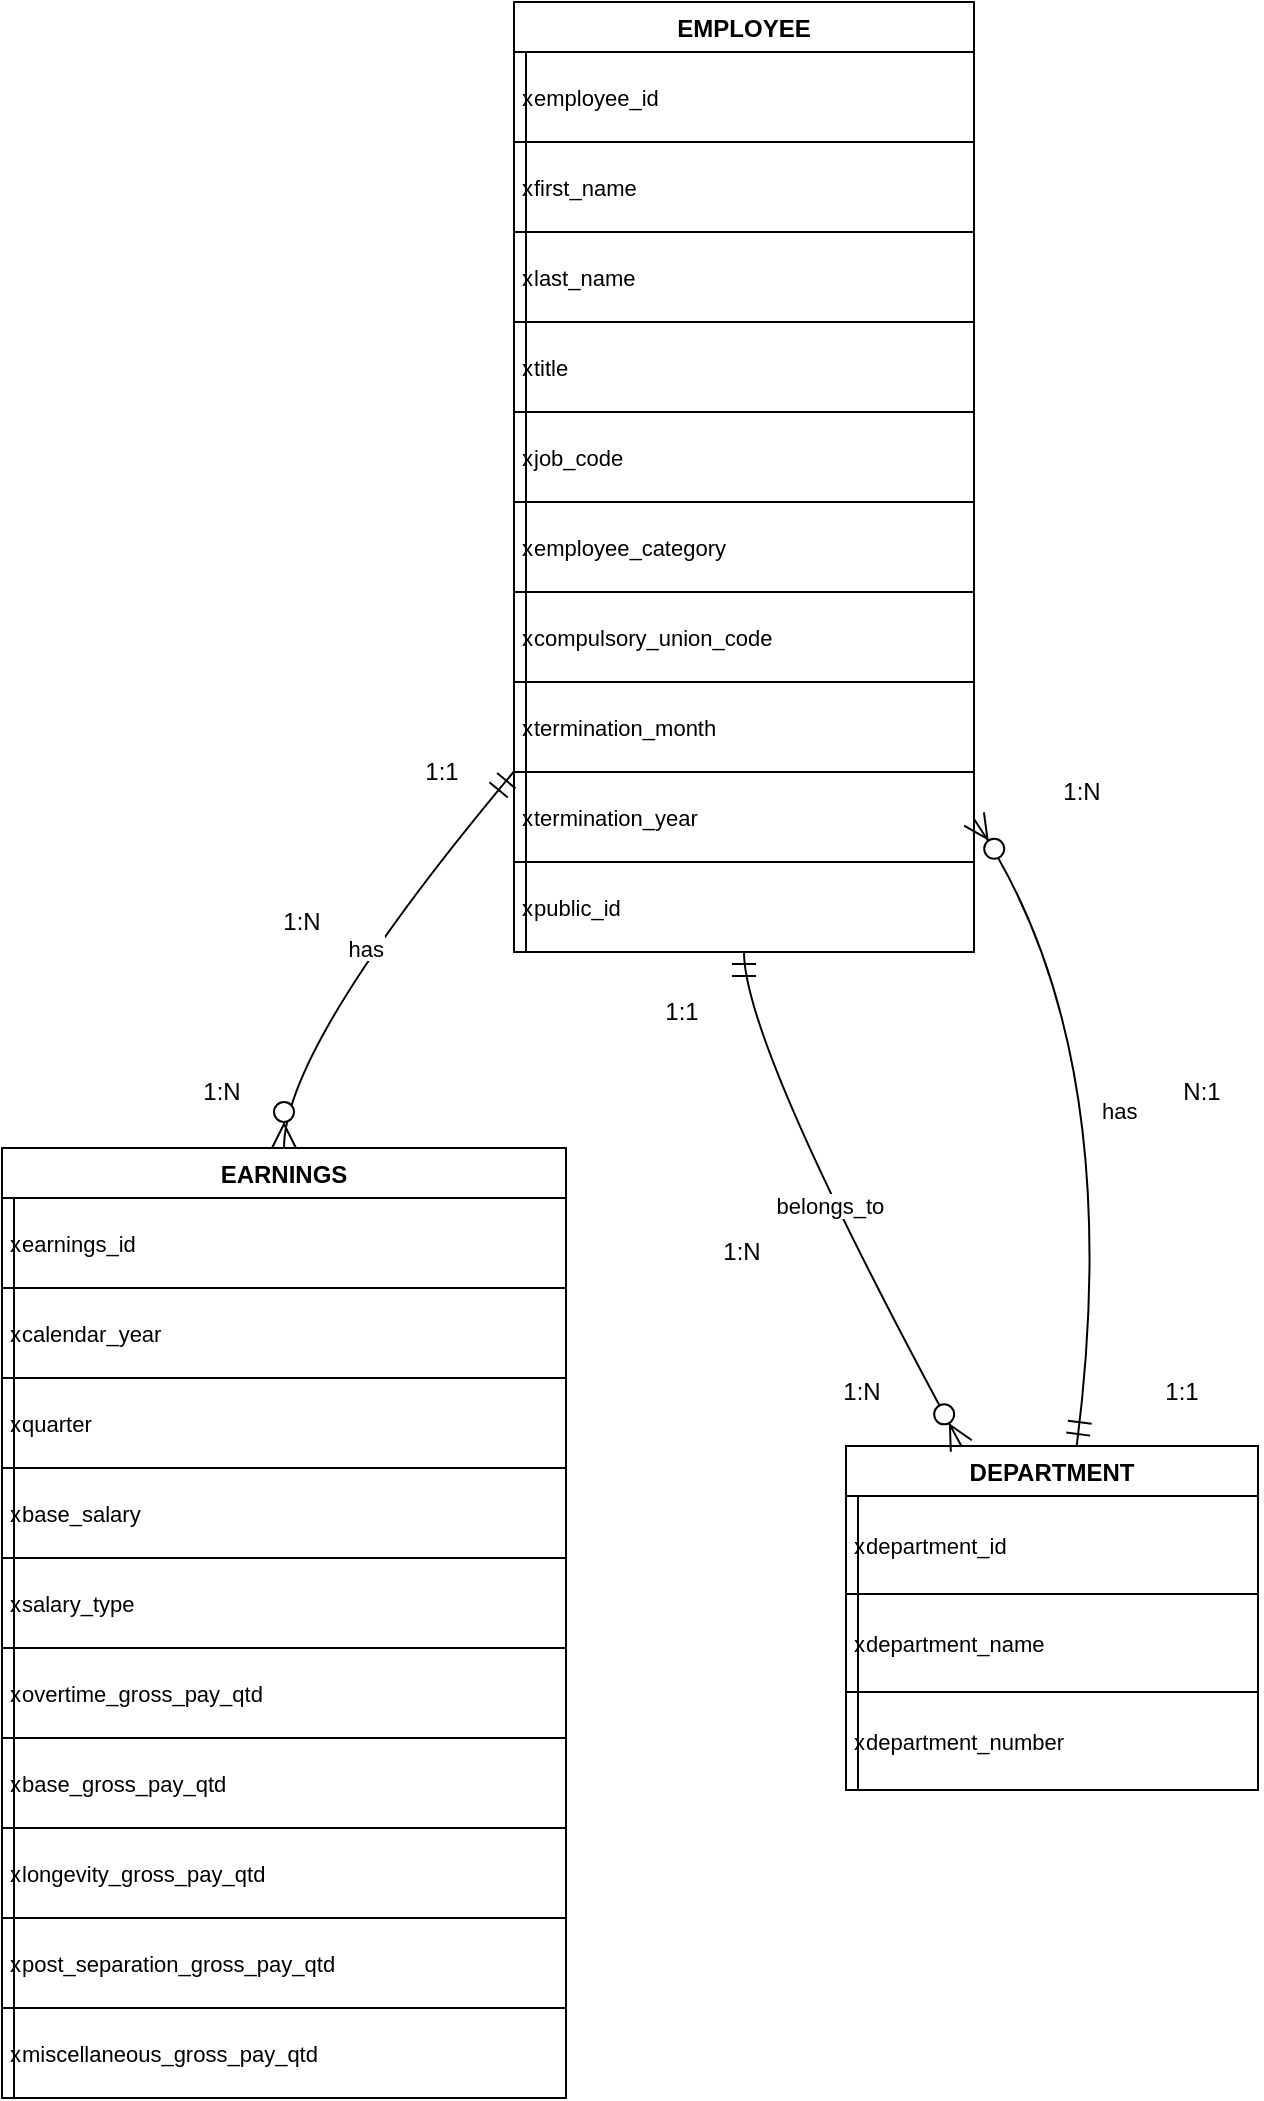 <mxfile version="28.0.3" pages="2">
  <diagram name="Page-1" id="vqHG3lZn6xKecjCFPl5s">
    <mxGraphModel dx="1042" dy="626" grid="1" gridSize="10" guides="1" tooltips="1" connect="1" arrows="1" fold="1" page="1" pageScale="1" pageWidth="850" pageHeight="1100" math="0" shadow="0">
      <root>
        <mxCell id="0" />
        <mxCell id="1" parent="0" />
        <mxCell id="1xaYi0uhSwK3KF2hBVhu-1" value="EMPLOYEE" style="shape=table;startSize=25;container=1;collapsible=0;childLayout=tableLayout;fixedRows=1;rowLines=1;fontStyle=1;align=center;resizeLast=1;" vertex="1" parent="1">
          <mxGeometry x="276" y="20" width="230" height="475" as="geometry" />
        </mxCell>
        <mxCell id="1xaYi0uhSwK3KF2hBVhu-2" style="shape=tableRow;horizontal=0;startSize=0;swimlaneHead=0;swimlaneBody=0;fillColor=none;collapsible=0;dropTarget=0;points=[[0,0.5],[1,0.5]];portConstraint=eastwest;top=0;left=0;right=0;bottom=0;" vertex="1" parent="1xaYi0uhSwK3KF2hBVhu-1">
          <mxGeometry y="25" width="230" height="45" as="geometry" />
        </mxCell>
        <mxCell id="1xaYi0uhSwK3KF2hBVhu-3" value="x" style="shape=partialRectangle;connectable=0;fillColor=none;top=0;left=0;bottom=0;right=0;align=left;spacingLeft=2;overflow=hidden;fontSize=11;" vertex="1" parent="1xaYi0uhSwK3KF2hBVhu-2">
          <mxGeometry width="6" height="45" as="geometry">
            <mxRectangle width="6" height="45" as="alternateBounds" />
          </mxGeometry>
        </mxCell>
        <mxCell id="1xaYi0uhSwK3KF2hBVhu-4" value="employee_id" style="shape=partialRectangle;connectable=0;fillColor=none;top=0;left=0;bottom=0;right=0;align=left;spacingLeft=2;overflow=hidden;fontSize=11;" vertex="1" parent="1xaYi0uhSwK3KF2hBVhu-2">
          <mxGeometry x="6" width="224" height="45" as="geometry">
            <mxRectangle width="224" height="45" as="alternateBounds" />
          </mxGeometry>
        </mxCell>
        <mxCell id="1xaYi0uhSwK3KF2hBVhu-5" style="shape=tableRow;horizontal=0;startSize=0;swimlaneHead=0;swimlaneBody=0;fillColor=none;collapsible=0;dropTarget=0;points=[[0,0.5],[1,0.5]];portConstraint=eastwest;top=0;left=0;right=0;bottom=0;" vertex="1" parent="1xaYi0uhSwK3KF2hBVhu-1">
          <mxGeometry y="70" width="230" height="45" as="geometry" />
        </mxCell>
        <mxCell id="1xaYi0uhSwK3KF2hBVhu-6" value="x" style="shape=partialRectangle;connectable=0;fillColor=none;top=0;left=0;bottom=0;right=0;align=left;spacingLeft=2;overflow=hidden;fontSize=11;" vertex="1" parent="1xaYi0uhSwK3KF2hBVhu-5">
          <mxGeometry width="6" height="45" as="geometry">
            <mxRectangle width="6" height="45" as="alternateBounds" />
          </mxGeometry>
        </mxCell>
        <mxCell id="1xaYi0uhSwK3KF2hBVhu-7" value="first_name" style="shape=partialRectangle;connectable=0;fillColor=none;top=0;left=0;bottom=0;right=0;align=left;spacingLeft=2;overflow=hidden;fontSize=11;" vertex="1" parent="1xaYi0uhSwK3KF2hBVhu-5">
          <mxGeometry x="6" width="224" height="45" as="geometry">
            <mxRectangle width="224" height="45" as="alternateBounds" />
          </mxGeometry>
        </mxCell>
        <mxCell id="1xaYi0uhSwK3KF2hBVhu-8" style="shape=tableRow;horizontal=0;startSize=0;swimlaneHead=0;swimlaneBody=0;fillColor=none;collapsible=0;dropTarget=0;points=[[0,0.5],[1,0.5]];portConstraint=eastwest;top=0;left=0;right=0;bottom=0;" vertex="1" parent="1xaYi0uhSwK3KF2hBVhu-1">
          <mxGeometry y="115" width="230" height="45" as="geometry" />
        </mxCell>
        <mxCell id="1xaYi0uhSwK3KF2hBVhu-9" value="x" style="shape=partialRectangle;connectable=0;fillColor=none;top=0;left=0;bottom=0;right=0;align=left;spacingLeft=2;overflow=hidden;fontSize=11;" vertex="1" parent="1xaYi0uhSwK3KF2hBVhu-8">
          <mxGeometry width="6" height="45" as="geometry">
            <mxRectangle width="6" height="45" as="alternateBounds" />
          </mxGeometry>
        </mxCell>
        <mxCell id="1xaYi0uhSwK3KF2hBVhu-10" value="last_name" style="shape=partialRectangle;connectable=0;fillColor=none;top=0;left=0;bottom=0;right=0;align=left;spacingLeft=2;overflow=hidden;fontSize=11;" vertex="1" parent="1xaYi0uhSwK3KF2hBVhu-8">
          <mxGeometry x="6" width="224" height="45" as="geometry">
            <mxRectangle width="224" height="45" as="alternateBounds" />
          </mxGeometry>
        </mxCell>
        <mxCell id="1xaYi0uhSwK3KF2hBVhu-11" style="shape=tableRow;horizontal=0;startSize=0;swimlaneHead=0;swimlaneBody=0;fillColor=none;collapsible=0;dropTarget=0;points=[[0,0.5],[1,0.5]];portConstraint=eastwest;top=0;left=0;right=0;bottom=0;" vertex="1" parent="1xaYi0uhSwK3KF2hBVhu-1">
          <mxGeometry y="160" width="230" height="45" as="geometry" />
        </mxCell>
        <mxCell id="1xaYi0uhSwK3KF2hBVhu-12" value="x" style="shape=partialRectangle;connectable=0;fillColor=none;top=0;left=0;bottom=0;right=0;align=left;spacingLeft=2;overflow=hidden;fontSize=11;" vertex="1" parent="1xaYi0uhSwK3KF2hBVhu-11">
          <mxGeometry width="6" height="45" as="geometry">
            <mxRectangle width="6" height="45" as="alternateBounds" />
          </mxGeometry>
        </mxCell>
        <mxCell id="1xaYi0uhSwK3KF2hBVhu-13" value="title" style="shape=partialRectangle;connectable=0;fillColor=none;top=0;left=0;bottom=0;right=0;align=left;spacingLeft=2;overflow=hidden;fontSize=11;" vertex="1" parent="1xaYi0uhSwK3KF2hBVhu-11">
          <mxGeometry x="6" width="224" height="45" as="geometry">
            <mxRectangle width="224" height="45" as="alternateBounds" />
          </mxGeometry>
        </mxCell>
        <mxCell id="1xaYi0uhSwK3KF2hBVhu-14" style="shape=tableRow;horizontal=0;startSize=0;swimlaneHead=0;swimlaneBody=0;fillColor=none;collapsible=0;dropTarget=0;points=[[0,0.5],[1,0.5]];portConstraint=eastwest;top=0;left=0;right=0;bottom=0;" vertex="1" parent="1xaYi0uhSwK3KF2hBVhu-1">
          <mxGeometry y="205" width="230" height="45" as="geometry" />
        </mxCell>
        <mxCell id="1xaYi0uhSwK3KF2hBVhu-15" value="x" style="shape=partialRectangle;connectable=0;fillColor=none;top=0;left=0;bottom=0;right=0;align=left;spacingLeft=2;overflow=hidden;fontSize=11;" vertex="1" parent="1xaYi0uhSwK3KF2hBVhu-14">
          <mxGeometry width="6" height="45" as="geometry">
            <mxRectangle width="6" height="45" as="alternateBounds" />
          </mxGeometry>
        </mxCell>
        <mxCell id="1xaYi0uhSwK3KF2hBVhu-16" value="job_code" style="shape=partialRectangle;connectable=0;fillColor=none;top=0;left=0;bottom=0;right=0;align=left;spacingLeft=2;overflow=hidden;fontSize=11;" vertex="1" parent="1xaYi0uhSwK3KF2hBVhu-14">
          <mxGeometry x="6" width="224" height="45" as="geometry">
            <mxRectangle width="224" height="45" as="alternateBounds" />
          </mxGeometry>
        </mxCell>
        <mxCell id="1xaYi0uhSwK3KF2hBVhu-17" style="shape=tableRow;horizontal=0;startSize=0;swimlaneHead=0;swimlaneBody=0;fillColor=none;collapsible=0;dropTarget=0;points=[[0,0.5],[1,0.5]];portConstraint=eastwest;top=0;left=0;right=0;bottom=0;" vertex="1" parent="1xaYi0uhSwK3KF2hBVhu-1">
          <mxGeometry y="250" width="230" height="45" as="geometry" />
        </mxCell>
        <mxCell id="1xaYi0uhSwK3KF2hBVhu-18" value="x" style="shape=partialRectangle;connectable=0;fillColor=none;top=0;left=0;bottom=0;right=0;align=left;spacingLeft=2;overflow=hidden;fontSize=11;" vertex="1" parent="1xaYi0uhSwK3KF2hBVhu-17">
          <mxGeometry width="6" height="45" as="geometry">
            <mxRectangle width="6" height="45" as="alternateBounds" />
          </mxGeometry>
        </mxCell>
        <mxCell id="1xaYi0uhSwK3KF2hBVhu-19" value="employee_category" style="shape=partialRectangle;connectable=0;fillColor=none;top=0;left=0;bottom=0;right=0;align=left;spacingLeft=2;overflow=hidden;fontSize=11;" vertex="1" parent="1xaYi0uhSwK3KF2hBVhu-17">
          <mxGeometry x="6" width="224" height="45" as="geometry">
            <mxRectangle width="224" height="45" as="alternateBounds" />
          </mxGeometry>
        </mxCell>
        <mxCell id="1xaYi0uhSwK3KF2hBVhu-20" style="shape=tableRow;horizontal=0;startSize=0;swimlaneHead=0;swimlaneBody=0;fillColor=none;collapsible=0;dropTarget=0;points=[[0,0.5],[1,0.5]];portConstraint=eastwest;top=0;left=0;right=0;bottom=0;" vertex="1" parent="1xaYi0uhSwK3KF2hBVhu-1">
          <mxGeometry y="295" width="230" height="45" as="geometry" />
        </mxCell>
        <mxCell id="1xaYi0uhSwK3KF2hBVhu-21" value="x" style="shape=partialRectangle;connectable=0;fillColor=none;top=0;left=0;bottom=0;right=0;align=left;spacingLeft=2;overflow=hidden;fontSize=11;" vertex="1" parent="1xaYi0uhSwK3KF2hBVhu-20">
          <mxGeometry width="6" height="45" as="geometry">
            <mxRectangle width="6" height="45" as="alternateBounds" />
          </mxGeometry>
        </mxCell>
        <mxCell id="1xaYi0uhSwK3KF2hBVhu-22" value="compulsory_union_code" style="shape=partialRectangle;connectable=0;fillColor=none;top=0;left=0;bottom=0;right=0;align=left;spacingLeft=2;overflow=hidden;fontSize=11;" vertex="1" parent="1xaYi0uhSwK3KF2hBVhu-20">
          <mxGeometry x="6" width="224" height="45" as="geometry">
            <mxRectangle width="224" height="45" as="alternateBounds" />
          </mxGeometry>
        </mxCell>
        <mxCell id="1xaYi0uhSwK3KF2hBVhu-23" style="shape=tableRow;horizontal=0;startSize=0;swimlaneHead=0;swimlaneBody=0;fillColor=none;collapsible=0;dropTarget=0;points=[[0,0.5],[1,0.5]];portConstraint=eastwest;top=0;left=0;right=0;bottom=0;" vertex="1" parent="1xaYi0uhSwK3KF2hBVhu-1">
          <mxGeometry y="340" width="230" height="45" as="geometry" />
        </mxCell>
        <mxCell id="1xaYi0uhSwK3KF2hBVhu-24" value="x" style="shape=partialRectangle;connectable=0;fillColor=none;top=0;left=0;bottom=0;right=0;align=left;spacingLeft=2;overflow=hidden;fontSize=11;" vertex="1" parent="1xaYi0uhSwK3KF2hBVhu-23">
          <mxGeometry width="6" height="45" as="geometry">
            <mxRectangle width="6" height="45" as="alternateBounds" />
          </mxGeometry>
        </mxCell>
        <mxCell id="1xaYi0uhSwK3KF2hBVhu-25" value="termination_month" style="shape=partialRectangle;connectable=0;fillColor=none;top=0;left=0;bottom=0;right=0;align=left;spacingLeft=2;overflow=hidden;fontSize=11;" vertex="1" parent="1xaYi0uhSwK3KF2hBVhu-23">
          <mxGeometry x="6" width="224" height="45" as="geometry">
            <mxRectangle width="224" height="45" as="alternateBounds" />
          </mxGeometry>
        </mxCell>
        <mxCell id="1xaYi0uhSwK3KF2hBVhu-26" style="shape=tableRow;horizontal=0;startSize=0;swimlaneHead=0;swimlaneBody=0;fillColor=none;collapsible=0;dropTarget=0;points=[[0,0.5],[1,0.5]];portConstraint=eastwest;top=0;left=0;right=0;bottom=0;" vertex="1" parent="1xaYi0uhSwK3KF2hBVhu-1">
          <mxGeometry y="385" width="230" height="45" as="geometry" />
        </mxCell>
        <mxCell id="1xaYi0uhSwK3KF2hBVhu-27" value="x" style="shape=partialRectangle;connectable=0;fillColor=none;top=0;left=0;bottom=0;right=0;align=left;spacingLeft=2;overflow=hidden;fontSize=11;" vertex="1" parent="1xaYi0uhSwK3KF2hBVhu-26">
          <mxGeometry width="6" height="45" as="geometry">
            <mxRectangle width="6" height="45" as="alternateBounds" />
          </mxGeometry>
        </mxCell>
        <mxCell id="1xaYi0uhSwK3KF2hBVhu-28" value="termination_year" style="shape=partialRectangle;connectable=0;fillColor=none;top=0;left=0;bottom=0;right=0;align=left;spacingLeft=2;overflow=hidden;fontSize=11;" vertex="1" parent="1xaYi0uhSwK3KF2hBVhu-26">
          <mxGeometry x="6" width="224" height="45" as="geometry">
            <mxRectangle width="224" height="45" as="alternateBounds" />
          </mxGeometry>
        </mxCell>
        <mxCell id="1xaYi0uhSwK3KF2hBVhu-29" style="shape=tableRow;horizontal=0;startSize=0;swimlaneHead=0;swimlaneBody=0;fillColor=none;collapsible=0;dropTarget=0;points=[[0,0.5],[1,0.5]];portConstraint=eastwest;top=0;left=0;right=0;bottom=0;" vertex="1" parent="1xaYi0uhSwK3KF2hBVhu-1">
          <mxGeometry y="430" width="230" height="45" as="geometry" />
        </mxCell>
        <mxCell id="1xaYi0uhSwK3KF2hBVhu-30" value="x" style="shape=partialRectangle;connectable=0;fillColor=none;top=0;left=0;bottom=0;right=0;align=left;spacingLeft=2;overflow=hidden;fontSize=11;" vertex="1" parent="1xaYi0uhSwK3KF2hBVhu-29">
          <mxGeometry width="6" height="45" as="geometry">
            <mxRectangle width="6" height="45" as="alternateBounds" />
          </mxGeometry>
        </mxCell>
        <mxCell id="1xaYi0uhSwK3KF2hBVhu-31" value="public_id" style="shape=partialRectangle;connectable=0;fillColor=none;top=0;left=0;bottom=0;right=0;align=left;spacingLeft=2;overflow=hidden;fontSize=11;" vertex="1" parent="1xaYi0uhSwK3KF2hBVhu-29">
          <mxGeometry x="6" width="224" height="45" as="geometry">
            <mxRectangle width="224" height="45" as="alternateBounds" />
          </mxGeometry>
        </mxCell>
        <mxCell id="1xaYi0uhSwK3KF2hBVhu-32" value="DEPARTMENT" style="shape=table;startSize=25;container=1;collapsible=0;childLayout=tableLayout;fixedRows=1;rowLines=1;fontStyle=1;align=center;resizeLast=1;" vertex="1" parent="1">
          <mxGeometry x="442" y="742" width="206" height="172" as="geometry" />
        </mxCell>
        <mxCell id="1xaYi0uhSwK3KF2hBVhu-33" style="shape=tableRow;horizontal=0;startSize=0;swimlaneHead=0;swimlaneBody=0;fillColor=none;collapsible=0;dropTarget=0;points=[[0,0.5],[1,0.5]];portConstraint=eastwest;top=0;left=0;right=0;bottom=0;" vertex="1" parent="1xaYi0uhSwK3KF2hBVhu-32">
          <mxGeometry y="25" width="206" height="49" as="geometry" />
        </mxCell>
        <mxCell id="1xaYi0uhSwK3KF2hBVhu-34" value="x" style="shape=partialRectangle;connectable=0;fillColor=none;top=0;left=0;bottom=0;right=0;align=left;spacingLeft=2;overflow=hidden;fontSize=11;" vertex="1" parent="1xaYi0uhSwK3KF2hBVhu-33">
          <mxGeometry width="6" height="49" as="geometry">
            <mxRectangle width="6" height="49" as="alternateBounds" />
          </mxGeometry>
        </mxCell>
        <mxCell id="1xaYi0uhSwK3KF2hBVhu-35" value="department_id" style="shape=partialRectangle;connectable=0;fillColor=none;top=0;left=0;bottom=0;right=0;align=left;spacingLeft=2;overflow=hidden;fontSize=11;" vertex="1" parent="1xaYi0uhSwK3KF2hBVhu-33">
          <mxGeometry x="6" width="200" height="49" as="geometry">
            <mxRectangle width="200" height="49" as="alternateBounds" />
          </mxGeometry>
        </mxCell>
        <mxCell id="1xaYi0uhSwK3KF2hBVhu-36" style="shape=tableRow;horizontal=0;startSize=0;swimlaneHead=0;swimlaneBody=0;fillColor=none;collapsible=0;dropTarget=0;points=[[0,0.5],[1,0.5]];portConstraint=eastwest;top=0;left=0;right=0;bottom=0;" vertex="1" parent="1xaYi0uhSwK3KF2hBVhu-32">
          <mxGeometry y="74" width="206" height="49" as="geometry" />
        </mxCell>
        <mxCell id="1xaYi0uhSwK3KF2hBVhu-37" value="x" style="shape=partialRectangle;connectable=0;fillColor=none;top=0;left=0;bottom=0;right=0;align=left;spacingLeft=2;overflow=hidden;fontSize=11;" vertex="1" parent="1xaYi0uhSwK3KF2hBVhu-36">
          <mxGeometry width="6" height="49" as="geometry">
            <mxRectangle width="6" height="49" as="alternateBounds" />
          </mxGeometry>
        </mxCell>
        <mxCell id="1xaYi0uhSwK3KF2hBVhu-38" value="department_name" style="shape=partialRectangle;connectable=0;fillColor=none;top=0;left=0;bottom=0;right=0;align=left;spacingLeft=2;overflow=hidden;fontSize=11;" vertex="1" parent="1xaYi0uhSwK3KF2hBVhu-36">
          <mxGeometry x="6" width="200" height="49" as="geometry">
            <mxRectangle width="200" height="49" as="alternateBounds" />
          </mxGeometry>
        </mxCell>
        <mxCell id="1xaYi0uhSwK3KF2hBVhu-39" style="shape=tableRow;horizontal=0;startSize=0;swimlaneHead=0;swimlaneBody=0;fillColor=none;collapsible=0;dropTarget=0;points=[[0,0.5],[1,0.5]];portConstraint=eastwest;top=0;left=0;right=0;bottom=0;" vertex="1" parent="1xaYi0uhSwK3KF2hBVhu-32">
          <mxGeometry y="123" width="206" height="49" as="geometry" />
        </mxCell>
        <mxCell id="1xaYi0uhSwK3KF2hBVhu-40" value="x" style="shape=partialRectangle;connectable=0;fillColor=none;top=0;left=0;bottom=0;right=0;align=left;spacingLeft=2;overflow=hidden;fontSize=11;" vertex="1" parent="1xaYi0uhSwK3KF2hBVhu-39">
          <mxGeometry width="6" height="49" as="geometry">
            <mxRectangle width="6" height="49" as="alternateBounds" />
          </mxGeometry>
        </mxCell>
        <mxCell id="1xaYi0uhSwK3KF2hBVhu-41" value="department_number" style="shape=partialRectangle;connectable=0;fillColor=none;top=0;left=0;bottom=0;right=0;align=left;spacingLeft=2;overflow=hidden;fontSize=11;" vertex="1" parent="1xaYi0uhSwK3KF2hBVhu-39">
          <mxGeometry x="6" width="200" height="49" as="geometry">
            <mxRectangle width="200" height="49" as="alternateBounds" />
          </mxGeometry>
        </mxCell>
        <mxCell id="1xaYi0uhSwK3KF2hBVhu-42" value="EARNINGS" style="shape=table;startSize=25;container=1;collapsible=0;childLayout=tableLayout;fixedRows=1;rowLines=1;fontStyle=1;align=center;resizeLast=1;" vertex="1" parent="1">
          <mxGeometry x="20" y="593" width="282" height="475" as="geometry" />
        </mxCell>
        <mxCell id="1xaYi0uhSwK3KF2hBVhu-43" style="shape=tableRow;horizontal=0;startSize=0;swimlaneHead=0;swimlaneBody=0;fillColor=none;collapsible=0;dropTarget=0;points=[[0,0.5],[1,0.5]];portConstraint=eastwest;top=0;left=0;right=0;bottom=0;" vertex="1" parent="1xaYi0uhSwK3KF2hBVhu-42">
          <mxGeometry y="25" width="282" height="45" as="geometry" />
        </mxCell>
        <mxCell id="1xaYi0uhSwK3KF2hBVhu-44" value="x" style="shape=partialRectangle;connectable=0;fillColor=none;top=0;left=0;bottom=0;right=0;align=left;spacingLeft=2;overflow=hidden;fontSize=11;" vertex="1" parent="1xaYi0uhSwK3KF2hBVhu-43">
          <mxGeometry width="6" height="45" as="geometry">
            <mxRectangle width="6" height="45" as="alternateBounds" />
          </mxGeometry>
        </mxCell>
        <mxCell id="1xaYi0uhSwK3KF2hBVhu-45" value="earnings_id" style="shape=partialRectangle;connectable=0;fillColor=none;top=0;left=0;bottom=0;right=0;align=left;spacingLeft=2;overflow=hidden;fontSize=11;" vertex="1" parent="1xaYi0uhSwK3KF2hBVhu-43">
          <mxGeometry x="6" width="276" height="45" as="geometry">
            <mxRectangle width="276" height="45" as="alternateBounds" />
          </mxGeometry>
        </mxCell>
        <mxCell id="1xaYi0uhSwK3KF2hBVhu-46" style="shape=tableRow;horizontal=0;startSize=0;swimlaneHead=0;swimlaneBody=0;fillColor=none;collapsible=0;dropTarget=0;points=[[0,0.5],[1,0.5]];portConstraint=eastwest;top=0;left=0;right=0;bottom=0;" vertex="1" parent="1xaYi0uhSwK3KF2hBVhu-42">
          <mxGeometry y="70" width="282" height="45" as="geometry" />
        </mxCell>
        <mxCell id="1xaYi0uhSwK3KF2hBVhu-47" value="x" style="shape=partialRectangle;connectable=0;fillColor=none;top=0;left=0;bottom=0;right=0;align=left;spacingLeft=2;overflow=hidden;fontSize=11;" vertex="1" parent="1xaYi0uhSwK3KF2hBVhu-46">
          <mxGeometry width="6" height="45" as="geometry">
            <mxRectangle width="6" height="45" as="alternateBounds" />
          </mxGeometry>
        </mxCell>
        <mxCell id="1xaYi0uhSwK3KF2hBVhu-48" value="calendar_year" style="shape=partialRectangle;connectable=0;fillColor=none;top=0;left=0;bottom=0;right=0;align=left;spacingLeft=2;overflow=hidden;fontSize=11;" vertex="1" parent="1xaYi0uhSwK3KF2hBVhu-46">
          <mxGeometry x="6" width="276" height="45" as="geometry">
            <mxRectangle width="276" height="45" as="alternateBounds" />
          </mxGeometry>
        </mxCell>
        <mxCell id="1xaYi0uhSwK3KF2hBVhu-49" style="shape=tableRow;horizontal=0;startSize=0;swimlaneHead=0;swimlaneBody=0;fillColor=none;collapsible=0;dropTarget=0;points=[[0,0.5],[1,0.5]];portConstraint=eastwest;top=0;left=0;right=0;bottom=0;" vertex="1" parent="1xaYi0uhSwK3KF2hBVhu-42">
          <mxGeometry y="115" width="282" height="45" as="geometry" />
        </mxCell>
        <mxCell id="1xaYi0uhSwK3KF2hBVhu-50" value="x" style="shape=partialRectangle;connectable=0;fillColor=none;top=0;left=0;bottom=0;right=0;align=left;spacingLeft=2;overflow=hidden;fontSize=11;" vertex="1" parent="1xaYi0uhSwK3KF2hBVhu-49">
          <mxGeometry width="6" height="45" as="geometry">
            <mxRectangle width="6" height="45" as="alternateBounds" />
          </mxGeometry>
        </mxCell>
        <mxCell id="1xaYi0uhSwK3KF2hBVhu-51" value="quarter" style="shape=partialRectangle;connectable=0;fillColor=none;top=0;left=0;bottom=0;right=0;align=left;spacingLeft=2;overflow=hidden;fontSize=11;" vertex="1" parent="1xaYi0uhSwK3KF2hBVhu-49">
          <mxGeometry x="6" width="276" height="45" as="geometry">
            <mxRectangle width="276" height="45" as="alternateBounds" />
          </mxGeometry>
        </mxCell>
        <mxCell id="1xaYi0uhSwK3KF2hBVhu-52" style="shape=tableRow;horizontal=0;startSize=0;swimlaneHead=0;swimlaneBody=0;fillColor=none;collapsible=0;dropTarget=0;points=[[0,0.5],[1,0.5]];portConstraint=eastwest;top=0;left=0;right=0;bottom=0;" vertex="1" parent="1xaYi0uhSwK3KF2hBVhu-42">
          <mxGeometry y="160" width="282" height="45" as="geometry" />
        </mxCell>
        <mxCell id="1xaYi0uhSwK3KF2hBVhu-53" value="x" style="shape=partialRectangle;connectable=0;fillColor=none;top=0;left=0;bottom=0;right=0;align=left;spacingLeft=2;overflow=hidden;fontSize=11;" vertex="1" parent="1xaYi0uhSwK3KF2hBVhu-52">
          <mxGeometry width="6" height="45" as="geometry">
            <mxRectangle width="6" height="45" as="alternateBounds" />
          </mxGeometry>
        </mxCell>
        <mxCell id="1xaYi0uhSwK3KF2hBVhu-54" value="base_salary" style="shape=partialRectangle;connectable=0;fillColor=none;top=0;left=0;bottom=0;right=0;align=left;spacingLeft=2;overflow=hidden;fontSize=11;" vertex="1" parent="1xaYi0uhSwK3KF2hBVhu-52">
          <mxGeometry x="6" width="276" height="45" as="geometry">
            <mxRectangle width="276" height="45" as="alternateBounds" />
          </mxGeometry>
        </mxCell>
        <mxCell id="1xaYi0uhSwK3KF2hBVhu-55" style="shape=tableRow;horizontal=0;startSize=0;swimlaneHead=0;swimlaneBody=0;fillColor=none;collapsible=0;dropTarget=0;points=[[0,0.5],[1,0.5]];portConstraint=eastwest;top=0;left=0;right=0;bottom=0;" vertex="1" parent="1xaYi0uhSwK3KF2hBVhu-42">
          <mxGeometry y="205" width="282" height="45" as="geometry" />
        </mxCell>
        <mxCell id="1xaYi0uhSwK3KF2hBVhu-56" value="x" style="shape=partialRectangle;connectable=0;fillColor=none;top=0;left=0;bottom=0;right=0;align=left;spacingLeft=2;overflow=hidden;fontSize=11;" vertex="1" parent="1xaYi0uhSwK3KF2hBVhu-55">
          <mxGeometry width="6" height="45" as="geometry">
            <mxRectangle width="6" height="45" as="alternateBounds" />
          </mxGeometry>
        </mxCell>
        <mxCell id="1xaYi0uhSwK3KF2hBVhu-57" value="salary_type" style="shape=partialRectangle;connectable=0;fillColor=none;top=0;left=0;bottom=0;right=0;align=left;spacingLeft=2;overflow=hidden;fontSize=11;" vertex="1" parent="1xaYi0uhSwK3KF2hBVhu-55">
          <mxGeometry x="6" width="276" height="45" as="geometry">
            <mxRectangle width="276" height="45" as="alternateBounds" />
          </mxGeometry>
        </mxCell>
        <mxCell id="1xaYi0uhSwK3KF2hBVhu-58" style="shape=tableRow;horizontal=0;startSize=0;swimlaneHead=0;swimlaneBody=0;fillColor=none;collapsible=0;dropTarget=0;points=[[0,0.5],[1,0.5]];portConstraint=eastwest;top=0;left=0;right=0;bottom=0;" vertex="1" parent="1xaYi0uhSwK3KF2hBVhu-42">
          <mxGeometry y="250" width="282" height="45" as="geometry" />
        </mxCell>
        <mxCell id="1xaYi0uhSwK3KF2hBVhu-59" value="x" style="shape=partialRectangle;connectable=0;fillColor=none;top=0;left=0;bottom=0;right=0;align=left;spacingLeft=2;overflow=hidden;fontSize=11;" vertex="1" parent="1xaYi0uhSwK3KF2hBVhu-58">
          <mxGeometry width="6" height="45" as="geometry">
            <mxRectangle width="6" height="45" as="alternateBounds" />
          </mxGeometry>
        </mxCell>
        <mxCell id="1xaYi0uhSwK3KF2hBVhu-60" value="overtime_gross_pay_qtd" style="shape=partialRectangle;connectable=0;fillColor=none;top=0;left=0;bottom=0;right=0;align=left;spacingLeft=2;overflow=hidden;fontSize=11;" vertex="1" parent="1xaYi0uhSwK3KF2hBVhu-58">
          <mxGeometry x="6" width="276" height="45" as="geometry">
            <mxRectangle width="276" height="45" as="alternateBounds" />
          </mxGeometry>
        </mxCell>
        <mxCell id="1xaYi0uhSwK3KF2hBVhu-61" style="shape=tableRow;horizontal=0;startSize=0;swimlaneHead=0;swimlaneBody=0;fillColor=none;collapsible=0;dropTarget=0;points=[[0,0.5],[1,0.5]];portConstraint=eastwest;top=0;left=0;right=0;bottom=0;" vertex="1" parent="1xaYi0uhSwK3KF2hBVhu-42">
          <mxGeometry y="295" width="282" height="45" as="geometry" />
        </mxCell>
        <mxCell id="1xaYi0uhSwK3KF2hBVhu-62" value="x" style="shape=partialRectangle;connectable=0;fillColor=none;top=0;left=0;bottom=0;right=0;align=left;spacingLeft=2;overflow=hidden;fontSize=11;" vertex="1" parent="1xaYi0uhSwK3KF2hBVhu-61">
          <mxGeometry width="6" height="45" as="geometry">
            <mxRectangle width="6" height="45" as="alternateBounds" />
          </mxGeometry>
        </mxCell>
        <mxCell id="1xaYi0uhSwK3KF2hBVhu-63" value="base_gross_pay_qtd" style="shape=partialRectangle;connectable=0;fillColor=none;top=0;left=0;bottom=0;right=0;align=left;spacingLeft=2;overflow=hidden;fontSize=11;" vertex="1" parent="1xaYi0uhSwK3KF2hBVhu-61">
          <mxGeometry x="6" width="276" height="45" as="geometry">
            <mxRectangle width="276" height="45" as="alternateBounds" />
          </mxGeometry>
        </mxCell>
        <mxCell id="1xaYi0uhSwK3KF2hBVhu-64" style="shape=tableRow;horizontal=0;startSize=0;swimlaneHead=0;swimlaneBody=0;fillColor=none;collapsible=0;dropTarget=0;points=[[0,0.5],[1,0.5]];portConstraint=eastwest;top=0;left=0;right=0;bottom=0;" vertex="1" parent="1xaYi0uhSwK3KF2hBVhu-42">
          <mxGeometry y="340" width="282" height="45" as="geometry" />
        </mxCell>
        <mxCell id="1xaYi0uhSwK3KF2hBVhu-65" value="x" style="shape=partialRectangle;connectable=0;fillColor=none;top=0;left=0;bottom=0;right=0;align=left;spacingLeft=2;overflow=hidden;fontSize=11;" vertex="1" parent="1xaYi0uhSwK3KF2hBVhu-64">
          <mxGeometry width="6" height="45" as="geometry">
            <mxRectangle width="6" height="45" as="alternateBounds" />
          </mxGeometry>
        </mxCell>
        <mxCell id="1xaYi0uhSwK3KF2hBVhu-66" value="longevity_gross_pay_qtd" style="shape=partialRectangle;connectable=0;fillColor=none;top=0;left=0;bottom=0;right=0;align=left;spacingLeft=2;overflow=hidden;fontSize=11;" vertex="1" parent="1xaYi0uhSwK3KF2hBVhu-64">
          <mxGeometry x="6" width="276" height="45" as="geometry">
            <mxRectangle width="276" height="45" as="alternateBounds" />
          </mxGeometry>
        </mxCell>
        <mxCell id="1xaYi0uhSwK3KF2hBVhu-67" style="shape=tableRow;horizontal=0;startSize=0;swimlaneHead=0;swimlaneBody=0;fillColor=none;collapsible=0;dropTarget=0;points=[[0,0.5],[1,0.5]];portConstraint=eastwest;top=0;left=0;right=0;bottom=0;" vertex="1" parent="1xaYi0uhSwK3KF2hBVhu-42">
          <mxGeometry y="385" width="282" height="45" as="geometry" />
        </mxCell>
        <mxCell id="1xaYi0uhSwK3KF2hBVhu-68" value="x" style="shape=partialRectangle;connectable=0;fillColor=none;top=0;left=0;bottom=0;right=0;align=left;spacingLeft=2;overflow=hidden;fontSize=11;" vertex="1" parent="1xaYi0uhSwK3KF2hBVhu-67">
          <mxGeometry width="6" height="45" as="geometry">
            <mxRectangle width="6" height="45" as="alternateBounds" />
          </mxGeometry>
        </mxCell>
        <mxCell id="1xaYi0uhSwK3KF2hBVhu-69" value="post_separation_gross_pay_qtd" style="shape=partialRectangle;connectable=0;fillColor=none;top=0;left=0;bottom=0;right=0;align=left;spacingLeft=2;overflow=hidden;fontSize=11;" vertex="1" parent="1xaYi0uhSwK3KF2hBVhu-67">
          <mxGeometry x="6" width="276" height="45" as="geometry">
            <mxRectangle width="276" height="45" as="alternateBounds" />
          </mxGeometry>
        </mxCell>
        <mxCell id="1xaYi0uhSwK3KF2hBVhu-70" style="shape=tableRow;horizontal=0;startSize=0;swimlaneHead=0;swimlaneBody=0;fillColor=none;collapsible=0;dropTarget=0;points=[[0,0.5],[1,0.5]];portConstraint=eastwest;top=0;left=0;right=0;bottom=0;" vertex="1" parent="1xaYi0uhSwK3KF2hBVhu-42">
          <mxGeometry y="430" width="282" height="45" as="geometry" />
        </mxCell>
        <mxCell id="1xaYi0uhSwK3KF2hBVhu-71" value="x" style="shape=partialRectangle;connectable=0;fillColor=none;top=0;left=0;bottom=0;right=0;align=left;spacingLeft=2;overflow=hidden;fontSize=11;" vertex="1" parent="1xaYi0uhSwK3KF2hBVhu-70">
          <mxGeometry width="6" height="45" as="geometry">
            <mxRectangle width="6" height="45" as="alternateBounds" />
          </mxGeometry>
        </mxCell>
        <mxCell id="1xaYi0uhSwK3KF2hBVhu-72" value="miscellaneous_gross_pay_qtd" style="shape=partialRectangle;connectable=0;fillColor=none;top=0;left=0;bottom=0;right=0;align=left;spacingLeft=2;overflow=hidden;fontSize=11;" vertex="1" parent="1xaYi0uhSwK3KF2hBVhu-70">
          <mxGeometry x="6" width="276" height="45" as="geometry">
            <mxRectangle width="276" height="45" as="alternateBounds" />
          </mxGeometry>
        </mxCell>
        <mxCell id="1xaYi0uhSwK3KF2hBVhu-73" value="has" style="curved=1;startArrow=ERmandOne;startSize=10;;endArrow=ERzeroToMany;endSize=10;;exitX=0;exitY=0.81;entryX=0.5;entryY=0;rounded=0;" edge="1" parent="1" source="1xaYi0uhSwK3KF2hBVhu-1" target="1xaYi0uhSwK3KF2hBVhu-42">
          <mxGeometry relative="1" as="geometry">
            <Array as="points">
              <mxPoint x="161" y="542" />
            </Array>
          </mxGeometry>
        </mxCell>
        <mxCell id="1xaYi0uhSwK3KF2hBVhu-74" value="belongs_to" style="curved=1;startArrow=ERmandOne;startSize=10;;endArrow=ERzeroToMany;endSize=10;;exitX=0.5;exitY=1;entryX=0.28;entryY=0;rounded=0;" edge="1" parent="1" source="1xaYi0uhSwK3KF2hBVhu-1" target="1xaYi0uhSwK3KF2hBVhu-32">
          <mxGeometry relative="1" as="geometry">
            <Array as="points">
              <mxPoint x="391" y="542" />
            </Array>
          </mxGeometry>
        </mxCell>
        <mxCell id="1xaYi0uhSwK3KF2hBVhu-75" value="has" style="curved=1;startArrow=ERmandOne;startSize=10;;endArrow=ERzeroToMany;endSize=10;;exitX=0.56;exitY=0;entryX=1;entryY=0.86;rounded=0;" edge="1" parent="1" source="1xaYi0uhSwK3KF2hBVhu-32" target="1xaYi0uhSwK3KF2hBVhu-1">
          <mxGeometry relative="1" as="geometry">
            <Array as="points">
              <mxPoint x="583" y="542" />
            </Array>
          </mxGeometry>
        </mxCell>
        <mxCell id="1xaYi0uhSwK3KF2hBVhu-76" value="1:1" style="text;html=1;align=center;verticalAlign=middle;whiteSpace=wrap;rounded=0;" vertex="1" parent="1">
          <mxGeometry x="210" y="390" width="60" height="30" as="geometry" />
        </mxCell>
        <mxCell id="1xaYi0uhSwK3KF2hBVhu-77" value="1:N" style="text;html=1;align=center;verticalAlign=middle;whiteSpace=wrap;rounded=0;" vertex="1" parent="1">
          <mxGeometry x="100" y="550" width="60" height="30" as="geometry" />
        </mxCell>
        <mxCell id="1xaYi0uhSwK3KF2hBVhu-78" value="1:1" style="text;html=1;align=center;verticalAlign=middle;whiteSpace=wrap;rounded=0;" vertex="1" parent="1">
          <mxGeometry x="330" y="510" width="60" height="30" as="geometry" />
        </mxCell>
        <mxCell id="1xaYi0uhSwK3KF2hBVhu-79" value="1:1" style="text;html=1;align=center;verticalAlign=middle;whiteSpace=wrap;rounded=0;" vertex="1" parent="1">
          <mxGeometry x="580" y="700" width="60" height="30" as="geometry" />
        </mxCell>
        <mxCell id="1xaYi0uhSwK3KF2hBVhu-80" value="1:N" style="text;html=1;align=center;verticalAlign=middle;whiteSpace=wrap;rounded=0;" vertex="1" parent="1">
          <mxGeometry x="420" y="700" width="60" height="30" as="geometry" />
        </mxCell>
        <mxCell id="1xaYi0uhSwK3KF2hBVhu-81" value="1:N" style="text;html=1;align=center;verticalAlign=middle;whiteSpace=wrap;rounded=0;" vertex="1" parent="1">
          <mxGeometry x="530" y="400" width="60" height="30" as="geometry" />
        </mxCell>
        <mxCell id="1xaYi0uhSwK3KF2hBVhu-82" value="1:N" style="text;html=1;align=center;verticalAlign=middle;whiteSpace=wrap;rounded=0;" vertex="1" parent="1">
          <mxGeometry x="140" y="465" width="60" height="30" as="geometry" />
        </mxCell>
        <mxCell id="1xaYi0uhSwK3KF2hBVhu-83" value="1:N" style="text;html=1;align=center;verticalAlign=middle;whiteSpace=wrap;rounded=0;" vertex="1" parent="1">
          <mxGeometry x="360" y="630" width="60" height="30" as="geometry" />
        </mxCell>
        <mxCell id="1xaYi0uhSwK3KF2hBVhu-84" value="N:1" style="text;html=1;align=center;verticalAlign=middle;whiteSpace=wrap;rounded=0;" vertex="1" parent="1">
          <mxGeometry x="590" y="550" width="60" height="30" as="geometry" />
        </mxCell>
      </root>
    </mxGraphModel>
  </diagram>
  <diagram id="bS5-vASLNrM4iysLrfIe" name="Page-2">
    <mxGraphModel dx="1251" dy="751" grid="1" gridSize="10" guides="1" tooltips="1" connect="1" arrows="1" fold="1" page="1" pageScale="1" pageWidth="850" pageHeight="1100" math="0" shadow="0">
      <root>
        <mxCell id="0" />
        <mxCell id="1" parent="0" />
        <mxCell id="iHrK704BYx2xCR8LHmUj-238" value="EMPLOYEES" style="shape=table;startSize=25;container=1;collapsible=0;childLayout=tableLayout;fixedRows=1;rowLines=1;fontStyle=1;align=center;resizeLast=1;" vertex="1" parent="1">
          <mxGeometry x="20" y="20" width="338" height="342" as="geometry" />
        </mxCell>
        <mxCell id="iHrK704BYx2xCR8LHmUj-239" style="shape=tableRow;horizontal=0;startSize=0;swimlaneHead=0;swimlaneBody=0;fillColor=none;collapsible=0;dropTarget=0;points=[[0,0.5],[1,0.5]];portConstraint=eastwest;top=0;left=0;right=0;bottom=0;" vertex="1" parent="iHrK704BYx2xCR8LHmUj-238">
          <mxGeometry y="25" width="338" height="45" as="geometry" />
        </mxCell>
        <mxCell id="iHrK704BYx2xCR8LHmUj-240" value="NUMBER" style="shape=partialRectangle;connectable=0;fillColor=none;top=0;left=0;bottom=0;right=0;align=left;spacingLeft=2;overflow=hidden;fontSize=11;" vertex="1" parent="iHrK704BYx2xCR8LHmUj-239">
          <mxGeometry width="48" height="45" as="geometry">
            <mxRectangle width="48" height="45" as="alternateBounds" />
          </mxGeometry>
        </mxCell>
        <mxCell id="iHrK704BYx2xCR8LHmUj-241" value="employee_id" style="shape=partialRectangle;connectable=0;fillColor=none;top=0;left=0;bottom=0;right=0;align=left;spacingLeft=2;overflow=hidden;fontSize=11;" vertex="1" parent="iHrK704BYx2xCR8LHmUj-239">
          <mxGeometry x="48" width="268" height="45" as="geometry">
            <mxRectangle width="268" height="45" as="alternateBounds" />
          </mxGeometry>
        </mxCell>
        <mxCell id="iHrK704BYx2xCR8LHmUj-242" value="PK" style="shape=partialRectangle;connectable=0;fillColor=none;top=0;left=0;bottom=0;right=0;align=left;spacingLeft=2;overflow=hidden;fontSize=11;" vertex="1" parent="iHrK704BYx2xCR8LHmUj-239">
          <mxGeometry x="316" width="22" height="45" as="geometry">
            <mxRectangle width="22" height="45" as="alternateBounds" />
          </mxGeometry>
        </mxCell>
        <mxCell id="iHrK704BYx2xCR8LHmUj-243" style="shape=tableRow;horizontal=0;startSize=0;swimlaneHead=0;swimlaneBody=0;fillColor=none;collapsible=0;dropTarget=0;points=[[0,0.5],[1,0.5]];portConstraint=eastwest;top=0;left=0;right=0;bottom=0;" vertex="1" parent="iHrK704BYx2xCR8LHmUj-238">
          <mxGeometry y="70" width="338" height="45" as="geometry" />
        </mxCell>
        <mxCell id="iHrK704BYx2xCR8LHmUj-244" value="VARCHAR2" style="shape=partialRectangle;connectable=0;fillColor=none;top=0;left=0;bottom=0;right=0;align=left;spacingLeft=2;overflow=hidden;fontSize=11;" vertex="1" parent="iHrK704BYx2xCR8LHmUj-243">
          <mxGeometry width="48" height="45" as="geometry">
            <mxRectangle width="48" height="45" as="alternateBounds" />
          </mxGeometry>
        </mxCell>
        <mxCell id="iHrK704BYx2xCR8LHmUj-245" value="first_name" style="shape=partialRectangle;connectable=0;fillColor=none;top=0;left=0;bottom=0;right=0;align=left;spacingLeft=2;overflow=hidden;fontSize=11;" vertex="1" parent="iHrK704BYx2xCR8LHmUj-243">
          <mxGeometry x="48" width="268" height="45" as="geometry">
            <mxRectangle width="268" height="45" as="alternateBounds" />
          </mxGeometry>
        </mxCell>
        <mxCell id="iHrK704BYx2xCR8LHmUj-246" value="" style="shape=partialRectangle;connectable=0;fillColor=none;top=0;left=0;bottom=0;right=0;align=left;spacingLeft=2;overflow=hidden;fontSize=11;" vertex="1" parent="iHrK704BYx2xCR8LHmUj-243">
          <mxGeometry x="316" width="22" height="45" as="geometry">
            <mxRectangle width="22" height="45" as="alternateBounds" />
          </mxGeometry>
        </mxCell>
        <mxCell id="iHrK704BYx2xCR8LHmUj-247" style="shape=tableRow;horizontal=0;startSize=0;swimlaneHead=0;swimlaneBody=0;fillColor=none;collapsible=0;dropTarget=0;points=[[0,0.5],[1,0.5]];portConstraint=eastwest;top=0;left=0;right=0;bottom=0;" vertex="1" parent="iHrK704BYx2xCR8LHmUj-238">
          <mxGeometry y="115" width="338" height="45" as="geometry" />
        </mxCell>
        <mxCell id="iHrK704BYx2xCR8LHmUj-248" value="VARCHAR2" style="shape=partialRectangle;connectable=0;fillColor=none;top=0;left=0;bottom=0;right=0;align=left;spacingLeft=2;overflow=hidden;fontSize=11;" vertex="1" parent="iHrK704BYx2xCR8LHmUj-247">
          <mxGeometry width="48" height="45" as="geometry">
            <mxRectangle width="48" height="45" as="alternateBounds" />
          </mxGeometry>
        </mxCell>
        <mxCell id="iHrK704BYx2xCR8LHmUj-249" value="last_name" style="shape=partialRectangle;connectable=0;fillColor=none;top=0;left=0;bottom=0;right=0;align=left;spacingLeft=2;overflow=hidden;fontSize=11;" vertex="1" parent="iHrK704BYx2xCR8LHmUj-247">
          <mxGeometry x="48" width="268" height="45" as="geometry">
            <mxRectangle width="268" height="45" as="alternateBounds" />
          </mxGeometry>
        </mxCell>
        <mxCell id="iHrK704BYx2xCR8LHmUj-250" value="" style="shape=partialRectangle;connectable=0;fillColor=none;top=0;left=0;bottom=0;right=0;align=left;spacingLeft=2;overflow=hidden;fontSize=11;" vertex="1" parent="iHrK704BYx2xCR8LHmUj-247">
          <mxGeometry x="316" width="22" height="45" as="geometry">
            <mxRectangle width="22" height="45" as="alternateBounds" />
          </mxGeometry>
        </mxCell>
        <mxCell id="iHrK704BYx2xCR8LHmUj-251" style="shape=tableRow;horizontal=0;startSize=0;swimlaneHead=0;swimlaneBody=0;fillColor=none;collapsible=0;dropTarget=0;points=[[0,0.5],[1,0.5]];portConstraint=eastwest;top=0;left=0;right=0;bottom=0;" vertex="1" parent="iHrK704BYx2xCR8LHmUj-238">
          <mxGeometry y="160" width="338" height="45" as="geometry" />
        </mxCell>
        <mxCell id="iHrK704BYx2xCR8LHmUj-252" value="VARCHAR2" style="shape=partialRectangle;connectable=0;fillColor=none;top=0;left=0;bottom=0;right=0;align=left;spacingLeft=2;overflow=hidden;fontSize=11;" vertex="1" parent="iHrK704BYx2xCR8LHmUj-251">
          <mxGeometry width="48" height="45" as="geometry">
            <mxRectangle width="48" height="45" as="alternateBounds" />
          </mxGeometry>
        </mxCell>
        <mxCell id="iHrK704BYx2xCR8LHmUj-253" value="employee_category" style="shape=partialRectangle;connectable=0;fillColor=none;top=0;left=0;bottom=0;right=0;align=left;spacingLeft=2;overflow=hidden;fontSize=11;" vertex="1" parent="iHrK704BYx2xCR8LHmUj-251">
          <mxGeometry x="48" width="268" height="45" as="geometry">
            <mxRectangle width="268" height="45" as="alternateBounds" />
          </mxGeometry>
        </mxCell>
        <mxCell id="iHrK704BYx2xCR8LHmUj-254" value="" style="shape=partialRectangle;connectable=0;fillColor=none;top=0;left=0;bottom=0;right=0;align=left;spacingLeft=2;overflow=hidden;fontSize=11;" vertex="1" parent="iHrK704BYx2xCR8LHmUj-251">
          <mxGeometry x="316" width="22" height="45" as="geometry">
            <mxRectangle width="22" height="45" as="alternateBounds" />
          </mxGeometry>
        </mxCell>
        <mxCell id="iHrK704BYx2xCR8LHmUj-255" style="shape=tableRow;horizontal=0;startSize=0;swimlaneHead=0;swimlaneBody=0;fillColor=none;collapsible=0;dropTarget=0;points=[[0,0.5],[1,0.5]];portConstraint=eastwest;top=0;left=0;right=0;bottom=0;" vertex="1" parent="iHrK704BYx2xCR8LHmUj-238">
          <mxGeometry y="205" width="338" height="45" as="geometry" />
        </mxCell>
        <mxCell id="iHrK704BYx2xCR8LHmUj-256" value="VARCHAR2" style="shape=partialRectangle;connectable=0;fillColor=none;top=0;left=0;bottom=0;right=0;align=left;spacingLeft=2;overflow=hidden;fontSize=11;" vertex="1" parent="iHrK704BYx2xCR8LHmUj-255">
          <mxGeometry width="48" height="45" as="geometry">
            <mxRectangle width="48" height="45" as="alternateBounds" />
          </mxGeometry>
        </mxCell>
        <mxCell id="iHrK704BYx2xCR8LHmUj-257" value="compulsory_union_code" style="shape=partialRectangle;connectable=0;fillColor=none;top=0;left=0;bottom=0;right=0;align=left;spacingLeft=2;overflow=hidden;fontSize=11;" vertex="1" parent="iHrK704BYx2xCR8LHmUj-255">
          <mxGeometry x="48" width="268" height="45" as="geometry">
            <mxRectangle width="268" height="45" as="alternateBounds" />
          </mxGeometry>
        </mxCell>
        <mxCell id="iHrK704BYx2xCR8LHmUj-258" value="" style="shape=partialRectangle;connectable=0;fillColor=none;top=0;left=0;bottom=0;right=0;align=left;spacingLeft=2;overflow=hidden;fontSize=11;" vertex="1" parent="iHrK704BYx2xCR8LHmUj-255">
          <mxGeometry x="316" width="22" height="45" as="geometry">
            <mxRectangle width="22" height="45" as="alternateBounds" />
          </mxGeometry>
        </mxCell>
        <mxCell id="iHrK704BYx2xCR8LHmUj-259" style="shape=tableRow;horizontal=0;startSize=0;swimlaneHead=0;swimlaneBody=0;fillColor=none;collapsible=0;dropTarget=0;points=[[0,0.5],[1,0.5]];portConstraint=eastwest;top=0;left=0;right=0;bottom=0;" vertex="1" parent="iHrK704BYx2xCR8LHmUj-238">
          <mxGeometry y="250" width="338" height="45" as="geometry" />
        </mxCell>
        <mxCell id="iHrK704BYx2xCR8LHmUj-260" value="NUMBER" style="shape=partialRectangle;connectable=0;fillColor=none;top=0;left=0;bottom=0;right=0;align=left;spacingLeft=2;overflow=hidden;fontSize=11;" vertex="1" parent="iHrK704BYx2xCR8LHmUj-259">
          <mxGeometry width="48" height="45" as="geometry">
            <mxRectangle width="48" height="45" as="alternateBounds" />
          </mxGeometry>
        </mxCell>
        <mxCell id="iHrK704BYx2xCR8LHmUj-261" value="termination_month" style="shape=partialRectangle;connectable=0;fillColor=none;top=0;left=0;bottom=0;right=0;align=left;spacingLeft=2;overflow=hidden;fontSize=11;" vertex="1" parent="iHrK704BYx2xCR8LHmUj-259">
          <mxGeometry x="48" width="268" height="45" as="geometry">
            <mxRectangle width="268" height="45" as="alternateBounds" />
          </mxGeometry>
        </mxCell>
        <mxCell id="iHrK704BYx2xCR8LHmUj-262" value="" style="shape=partialRectangle;connectable=0;fillColor=none;top=0;left=0;bottom=0;right=0;align=left;spacingLeft=2;overflow=hidden;fontSize=11;" vertex="1" parent="iHrK704BYx2xCR8LHmUj-259">
          <mxGeometry x="316" width="22" height="45" as="geometry">
            <mxRectangle width="22" height="45" as="alternateBounds" />
          </mxGeometry>
        </mxCell>
        <mxCell id="iHrK704BYx2xCR8LHmUj-263" style="shape=tableRow;horizontal=0;startSize=0;swimlaneHead=0;swimlaneBody=0;fillColor=none;collapsible=0;dropTarget=0;points=[[0,0.5],[1,0.5]];portConstraint=eastwest;top=0;left=0;right=0;bottom=0;" vertex="1" parent="iHrK704BYx2xCR8LHmUj-238">
          <mxGeometry y="295" width="338" height="45" as="geometry" />
        </mxCell>
        <mxCell id="iHrK704BYx2xCR8LHmUj-264" value="NUMBER" style="shape=partialRectangle;connectable=0;fillColor=none;top=0;left=0;bottom=0;right=0;align=left;spacingLeft=2;overflow=hidden;fontSize=11;" vertex="1" parent="iHrK704BYx2xCR8LHmUj-263">
          <mxGeometry width="48" height="45" as="geometry">
            <mxRectangle width="48" height="45" as="alternateBounds" />
          </mxGeometry>
        </mxCell>
        <mxCell id="iHrK704BYx2xCR8LHmUj-265" value="termination_year" style="shape=partialRectangle;connectable=0;fillColor=none;top=0;left=0;bottom=0;right=0;align=left;spacingLeft=2;overflow=hidden;fontSize=11;" vertex="1" parent="iHrK704BYx2xCR8LHmUj-263">
          <mxGeometry x="48" width="268" height="45" as="geometry">
            <mxRectangle width="268" height="45" as="alternateBounds" />
          </mxGeometry>
        </mxCell>
        <mxCell id="iHrK704BYx2xCR8LHmUj-266" value="" style="shape=partialRectangle;connectable=0;fillColor=none;top=0;left=0;bottom=0;right=0;align=left;spacingLeft=2;overflow=hidden;fontSize=11;" vertex="1" parent="iHrK704BYx2xCR8LHmUj-263">
          <mxGeometry x="316" width="22" height="45" as="geometry">
            <mxRectangle width="22" height="45" as="alternateBounds" />
          </mxGeometry>
        </mxCell>
        <mxCell id="iHrK704BYx2xCR8LHmUj-267" value="DEPARTMENTS" style="shape=table;startSize=25;container=1;collapsible=0;childLayout=tableLayout;fixedRows=1;rowLines=1;fontStyle=1;align=center;resizeLast=1;" vertex="1" parent="1">
          <mxGeometry x="498" y="127" width="299" height="129" as="geometry" />
        </mxCell>
        <mxCell id="iHrK704BYx2xCR8LHmUj-268" style="shape=tableRow;horizontal=0;startSize=0;swimlaneHead=0;swimlaneBody=0;fillColor=none;collapsible=0;dropTarget=0;points=[[0,0.5],[1,0.5]];portConstraint=eastwest;top=0;left=0;right=0;bottom=0;" vertex="1" parent="iHrK704BYx2xCR8LHmUj-267">
          <mxGeometry y="25" width="299" height="52" as="geometry" />
        </mxCell>
        <mxCell id="iHrK704BYx2xCR8LHmUj-269" value="NUMBER" style="shape=partialRectangle;connectable=0;fillColor=none;top=0;left=0;bottom=0;right=0;align=left;spacingLeft=2;overflow=hidden;fontSize=11;" vertex="1" parent="iHrK704BYx2xCR8LHmUj-268">
          <mxGeometry width="48" height="52" as="geometry">
            <mxRectangle width="48" height="52" as="alternateBounds" />
          </mxGeometry>
        </mxCell>
        <mxCell id="iHrK704BYx2xCR8LHmUj-270" value="department_id" style="shape=partialRectangle;connectable=0;fillColor=none;top=0;left=0;bottom=0;right=0;align=left;spacingLeft=2;overflow=hidden;fontSize=11;" vertex="1" parent="iHrK704BYx2xCR8LHmUj-268">
          <mxGeometry x="48" width="229" height="52" as="geometry">
            <mxRectangle width="229" height="52" as="alternateBounds" />
          </mxGeometry>
        </mxCell>
        <mxCell id="iHrK704BYx2xCR8LHmUj-271" value="PK" style="shape=partialRectangle;connectable=0;fillColor=none;top=0;left=0;bottom=0;right=0;align=left;spacingLeft=2;overflow=hidden;fontSize=11;" vertex="1" parent="iHrK704BYx2xCR8LHmUj-268">
          <mxGeometry x="277" width="22" height="52" as="geometry">
            <mxRectangle width="22" height="52" as="alternateBounds" />
          </mxGeometry>
        </mxCell>
        <mxCell id="iHrK704BYx2xCR8LHmUj-272" style="shape=tableRow;horizontal=0;startSize=0;swimlaneHead=0;swimlaneBody=0;fillColor=none;collapsible=0;dropTarget=0;points=[[0,0.5],[1,0.5]];portConstraint=eastwest;top=0;left=0;right=0;bottom=0;" vertex="1" parent="iHrK704BYx2xCR8LHmUj-267">
          <mxGeometry y="77" width="299" height="52" as="geometry" />
        </mxCell>
        <mxCell id="iHrK704BYx2xCR8LHmUj-273" value="VARCHAR2" style="shape=partialRectangle;connectable=0;fillColor=none;top=0;left=0;bottom=0;right=0;align=left;spacingLeft=2;overflow=hidden;fontSize=11;" vertex="1" parent="iHrK704BYx2xCR8LHmUj-272">
          <mxGeometry width="48" height="52" as="geometry">
            <mxRectangle width="48" height="52" as="alternateBounds" />
          </mxGeometry>
        </mxCell>
        <mxCell id="iHrK704BYx2xCR8LHmUj-274" value="department_name" style="shape=partialRectangle;connectable=0;fillColor=none;top=0;left=0;bottom=0;right=0;align=left;spacingLeft=2;overflow=hidden;fontSize=11;" vertex="1" parent="iHrK704BYx2xCR8LHmUj-272">
          <mxGeometry x="48" width="229" height="52" as="geometry">
            <mxRectangle width="229" height="52" as="alternateBounds" />
          </mxGeometry>
        </mxCell>
        <mxCell id="iHrK704BYx2xCR8LHmUj-275" value="" style="shape=partialRectangle;connectable=0;fillColor=none;top=0;left=0;bottom=0;right=0;align=left;spacingLeft=2;overflow=hidden;fontSize=11;" vertex="1" parent="iHrK704BYx2xCR8LHmUj-272">
          <mxGeometry x="277" width="22" height="52" as="geometry">
            <mxRectangle width="22" height="52" as="alternateBounds" />
          </mxGeometry>
        </mxCell>
        <mxCell id="iHrK704BYx2xCR8LHmUj-276" value="JOB_TITLES" style="shape=table;startSize=25;container=1;collapsible=0;childLayout=tableLayout;fixedRows=1;rowLines=1;fontStyle=1;align=center;resizeLast=1;" vertex="1" parent="1">
          <mxGeometry x="937" y="127" width="233" height="129" as="geometry" />
        </mxCell>
        <mxCell id="iHrK704BYx2xCR8LHmUj-277" style="shape=tableRow;horizontal=0;startSize=0;swimlaneHead=0;swimlaneBody=0;fillColor=none;collapsible=0;dropTarget=0;points=[[0,0.5],[1,0.5]];portConstraint=eastwest;top=0;left=0;right=0;bottom=0;" vertex="1" parent="iHrK704BYx2xCR8LHmUj-276">
          <mxGeometry y="25" width="233" height="52" as="geometry" />
        </mxCell>
        <mxCell id="iHrK704BYx2xCR8LHmUj-278" value="VARCHAR2" style="shape=partialRectangle;connectable=0;fillColor=none;top=0;left=0;bottom=0;right=0;align=left;spacingLeft=2;overflow=hidden;fontSize=11;" vertex="1" parent="iHrK704BYx2xCR8LHmUj-277">
          <mxGeometry width="48" height="52" as="geometry">
            <mxRectangle width="48" height="52" as="alternateBounds" />
          </mxGeometry>
        </mxCell>
        <mxCell id="iHrK704BYx2xCR8LHmUj-279" value="job_code" style="shape=partialRectangle;connectable=0;fillColor=none;top=0;left=0;bottom=0;right=0;align=left;spacingLeft=2;overflow=hidden;fontSize=11;" vertex="1" parent="iHrK704BYx2xCR8LHmUj-277">
          <mxGeometry x="48" width="163" height="52" as="geometry">
            <mxRectangle width="163" height="52" as="alternateBounds" />
          </mxGeometry>
        </mxCell>
        <mxCell id="iHrK704BYx2xCR8LHmUj-280" value="PK" style="shape=partialRectangle;connectable=0;fillColor=none;top=0;left=0;bottom=0;right=0;align=left;spacingLeft=2;overflow=hidden;fontSize=11;" vertex="1" parent="iHrK704BYx2xCR8LHmUj-277">
          <mxGeometry x="211" width="22" height="52" as="geometry">
            <mxRectangle width="22" height="52" as="alternateBounds" />
          </mxGeometry>
        </mxCell>
        <mxCell id="iHrK704BYx2xCR8LHmUj-281" style="shape=tableRow;horizontal=0;startSize=0;swimlaneHead=0;swimlaneBody=0;fillColor=none;collapsible=0;dropTarget=0;points=[[0,0.5],[1,0.5]];portConstraint=eastwest;top=0;left=0;right=0;bottom=0;" vertex="1" parent="iHrK704BYx2xCR8LHmUj-276">
          <mxGeometry y="77" width="233" height="52" as="geometry" />
        </mxCell>
        <mxCell id="iHrK704BYx2xCR8LHmUj-282" value="VARCHAR2" style="shape=partialRectangle;connectable=0;fillColor=none;top=0;left=0;bottom=0;right=0;align=left;spacingLeft=2;overflow=hidden;fontSize=11;" vertex="1" parent="iHrK704BYx2xCR8LHmUj-281">
          <mxGeometry width="48" height="52" as="geometry">
            <mxRectangle width="48" height="52" as="alternateBounds" />
          </mxGeometry>
        </mxCell>
        <mxCell id="iHrK704BYx2xCR8LHmUj-283" value="title" style="shape=partialRectangle;connectable=0;fillColor=none;top=0;left=0;bottom=0;right=0;align=left;spacingLeft=2;overflow=hidden;fontSize=11;" vertex="1" parent="iHrK704BYx2xCR8LHmUj-281">
          <mxGeometry x="48" width="163" height="52" as="geometry">
            <mxRectangle width="163" height="52" as="alternateBounds" />
          </mxGeometry>
        </mxCell>
        <mxCell id="iHrK704BYx2xCR8LHmUj-284" value="" style="shape=partialRectangle;connectable=0;fillColor=none;top=0;left=0;bottom=0;right=0;align=left;spacingLeft=2;overflow=hidden;fontSize=11;" vertex="1" parent="iHrK704BYx2xCR8LHmUj-281">
          <mxGeometry x="211" width="22" height="52" as="geometry">
            <mxRectangle width="22" height="52" as="alternateBounds" />
          </mxGeometry>
        </mxCell>
        <mxCell id="iHrK704BYx2xCR8LHmUj-285" value="EARNINGS" style="shape=table;startSize=25;container=1;collapsible=0;childLayout=tableLayout;fixedRows=1;rowLines=1;fontStyle=1;align=center;resizeLast=1;" vertex="1" parent="1">
          <mxGeometry x="452" y="465" width="391" height="641" as="geometry" />
        </mxCell>
        <mxCell id="iHrK704BYx2xCR8LHmUj-286" style="shape=tableRow;horizontal=0;startSize=0;swimlaneHead=0;swimlaneBody=0;fillColor=none;collapsible=0;dropTarget=0;points=[[0,0.5],[1,0.5]];portConstraint=eastwest;top=0;left=0;right=0;bottom=0;" vertex="1" parent="iHrK704BYx2xCR8LHmUj-285">
          <mxGeometry y="25" width="391" height="44" as="geometry" />
        </mxCell>
        <mxCell id="iHrK704BYx2xCR8LHmUj-287" value="NUMBER" style="shape=partialRectangle;connectable=0;fillColor=none;top=0;left=0;bottom=0;right=0;align=left;spacingLeft=2;overflow=hidden;fontSize=11;" vertex="1" parent="iHrK704BYx2xCR8LHmUj-286">
          <mxGeometry width="48" height="44" as="geometry">
            <mxRectangle width="48" height="44" as="alternateBounds" />
          </mxGeometry>
        </mxCell>
        <mxCell id="iHrK704BYx2xCR8LHmUj-288" value="earning_id" style="shape=partialRectangle;connectable=0;fillColor=none;top=0;left=0;bottom=0;right=0;align=left;spacingLeft=2;overflow=hidden;fontSize=11;" vertex="1" parent="iHrK704BYx2xCR8LHmUj-286">
          <mxGeometry x="48" width="321" height="44" as="geometry">
            <mxRectangle width="321" height="44" as="alternateBounds" />
          </mxGeometry>
        </mxCell>
        <mxCell id="iHrK704BYx2xCR8LHmUj-289" value="PK" style="shape=partialRectangle;connectable=0;fillColor=none;top=0;left=0;bottom=0;right=0;align=left;spacingLeft=2;overflow=hidden;fontSize=11;" vertex="1" parent="iHrK704BYx2xCR8LHmUj-286">
          <mxGeometry x="369" width="22" height="44" as="geometry">
            <mxRectangle width="22" height="44" as="alternateBounds" />
          </mxGeometry>
        </mxCell>
        <mxCell id="iHrK704BYx2xCR8LHmUj-290" style="shape=tableRow;horizontal=0;startSize=0;swimlaneHead=0;swimlaneBody=0;fillColor=none;collapsible=0;dropTarget=0;points=[[0,0.5],[1,0.5]];portConstraint=eastwest;top=0;left=0;right=0;bottom=0;" vertex="1" parent="iHrK704BYx2xCR8LHmUj-285">
          <mxGeometry y="69" width="391" height="44" as="geometry" />
        </mxCell>
        <mxCell id="iHrK704BYx2xCR8LHmUj-291" value="NUMBER" style="shape=partialRectangle;connectable=0;fillColor=none;top=0;left=0;bottom=0;right=0;align=left;spacingLeft=2;overflow=hidden;fontSize=11;" vertex="1" parent="iHrK704BYx2xCR8LHmUj-290">
          <mxGeometry width="48" height="44" as="geometry">
            <mxRectangle width="48" height="44" as="alternateBounds" />
          </mxGeometry>
        </mxCell>
        <mxCell id="iHrK704BYx2xCR8LHmUj-292" value="employee_id" style="shape=partialRectangle;connectable=0;fillColor=none;top=0;left=0;bottom=0;right=0;align=left;spacingLeft=2;overflow=hidden;fontSize=11;" vertex="1" parent="iHrK704BYx2xCR8LHmUj-290">
          <mxGeometry x="48" width="321" height="44" as="geometry">
            <mxRectangle width="321" height="44" as="alternateBounds" />
          </mxGeometry>
        </mxCell>
        <mxCell id="iHrK704BYx2xCR8LHmUj-293" value="FK" style="shape=partialRectangle;connectable=0;fillColor=none;top=0;left=0;bottom=0;right=0;align=left;spacingLeft=2;overflow=hidden;fontSize=11;" vertex="1" parent="iHrK704BYx2xCR8LHmUj-290">
          <mxGeometry x="369" width="22" height="44" as="geometry">
            <mxRectangle width="22" height="44" as="alternateBounds" />
          </mxGeometry>
        </mxCell>
        <mxCell id="iHrK704BYx2xCR8LHmUj-294" style="shape=tableRow;horizontal=0;startSize=0;swimlaneHead=0;swimlaneBody=0;fillColor=none;collapsible=0;dropTarget=0;points=[[0,0.5],[1,0.5]];portConstraint=eastwest;top=0;left=0;right=0;bottom=0;" vertex="1" parent="iHrK704BYx2xCR8LHmUj-285">
          <mxGeometry y="113" width="391" height="44" as="geometry" />
        </mxCell>
        <mxCell id="iHrK704BYx2xCR8LHmUj-295" value="NUMBER" style="shape=partialRectangle;connectable=0;fillColor=none;top=0;left=0;bottom=0;right=0;align=left;spacingLeft=2;overflow=hidden;fontSize=11;" vertex="1" parent="iHrK704BYx2xCR8LHmUj-294">
          <mxGeometry width="48" height="44" as="geometry">
            <mxRectangle width="48" height="44" as="alternateBounds" />
          </mxGeometry>
        </mxCell>
        <mxCell id="iHrK704BYx2xCR8LHmUj-296" value="department_id" style="shape=partialRectangle;connectable=0;fillColor=none;top=0;left=0;bottom=0;right=0;align=left;spacingLeft=2;overflow=hidden;fontSize=11;" vertex="1" parent="iHrK704BYx2xCR8LHmUj-294">
          <mxGeometry x="48" width="321" height="44" as="geometry">
            <mxRectangle width="321" height="44" as="alternateBounds" />
          </mxGeometry>
        </mxCell>
        <mxCell id="iHrK704BYx2xCR8LHmUj-297" value="FK" style="shape=partialRectangle;connectable=0;fillColor=none;top=0;left=0;bottom=0;right=0;align=left;spacingLeft=2;overflow=hidden;fontSize=11;" vertex="1" parent="iHrK704BYx2xCR8LHmUj-294">
          <mxGeometry x="369" width="22" height="44" as="geometry">
            <mxRectangle width="22" height="44" as="alternateBounds" />
          </mxGeometry>
        </mxCell>
        <mxCell id="iHrK704BYx2xCR8LHmUj-298" style="shape=tableRow;horizontal=0;startSize=0;swimlaneHead=0;swimlaneBody=0;fillColor=none;collapsible=0;dropTarget=0;points=[[0,0.5],[1,0.5]];portConstraint=eastwest;top=0;left=0;right=0;bottom=0;" vertex="1" parent="iHrK704BYx2xCR8LHmUj-285">
          <mxGeometry y="157" width="391" height="44" as="geometry" />
        </mxCell>
        <mxCell id="iHrK704BYx2xCR8LHmUj-299" value="VARCHAR2" style="shape=partialRectangle;connectable=0;fillColor=none;top=0;left=0;bottom=0;right=0;align=left;spacingLeft=2;overflow=hidden;fontSize=11;" vertex="1" parent="iHrK704BYx2xCR8LHmUj-298">
          <mxGeometry width="48" height="44" as="geometry">
            <mxRectangle width="48" height="44" as="alternateBounds" />
          </mxGeometry>
        </mxCell>
        <mxCell id="iHrK704BYx2xCR8LHmUj-300" value="job_code" style="shape=partialRectangle;connectable=0;fillColor=none;top=0;left=0;bottom=0;right=0;align=left;spacingLeft=2;overflow=hidden;fontSize=11;" vertex="1" parent="iHrK704BYx2xCR8LHmUj-298">
          <mxGeometry x="48" width="321" height="44" as="geometry">
            <mxRectangle width="321" height="44" as="alternateBounds" />
          </mxGeometry>
        </mxCell>
        <mxCell id="iHrK704BYx2xCR8LHmUj-301" value="FK" style="shape=partialRectangle;connectable=0;fillColor=none;top=0;left=0;bottom=0;right=0;align=left;spacingLeft=2;overflow=hidden;fontSize=11;" vertex="1" parent="iHrK704BYx2xCR8LHmUj-298">
          <mxGeometry x="369" width="22" height="44" as="geometry">
            <mxRectangle width="22" height="44" as="alternateBounds" />
          </mxGeometry>
        </mxCell>
        <mxCell id="iHrK704BYx2xCR8LHmUj-302" style="shape=tableRow;horizontal=0;startSize=0;swimlaneHead=0;swimlaneBody=0;fillColor=none;collapsible=0;dropTarget=0;points=[[0,0.5],[1,0.5]];portConstraint=eastwest;top=0;left=0;right=0;bottom=0;" vertex="1" parent="iHrK704BYx2xCR8LHmUj-285">
          <mxGeometry y="201" width="391" height="44" as="geometry" />
        </mxCell>
        <mxCell id="iHrK704BYx2xCR8LHmUj-303" value="NUMBER" style="shape=partialRectangle;connectable=0;fillColor=none;top=0;left=0;bottom=0;right=0;align=left;spacingLeft=2;overflow=hidden;fontSize=11;" vertex="1" parent="iHrK704BYx2xCR8LHmUj-302">
          <mxGeometry width="48" height="44" as="geometry">
            <mxRectangle width="48" height="44" as="alternateBounds" />
          </mxGeometry>
        </mxCell>
        <mxCell id="iHrK704BYx2xCR8LHmUj-304" value="calendar_year" style="shape=partialRectangle;connectable=0;fillColor=none;top=0;left=0;bottom=0;right=0;align=left;spacingLeft=2;overflow=hidden;fontSize=11;" vertex="1" parent="iHrK704BYx2xCR8LHmUj-302">
          <mxGeometry x="48" width="321" height="44" as="geometry">
            <mxRectangle width="321" height="44" as="alternateBounds" />
          </mxGeometry>
        </mxCell>
        <mxCell id="iHrK704BYx2xCR8LHmUj-305" value="" style="shape=partialRectangle;connectable=0;fillColor=none;top=0;left=0;bottom=0;right=0;align=left;spacingLeft=2;overflow=hidden;fontSize=11;" vertex="1" parent="iHrK704BYx2xCR8LHmUj-302">
          <mxGeometry x="369" width="22" height="44" as="geometry">
            <mxRectangle width="22" height="44" as="alternateBounds" />
          </mxGeometry>
        </mxCell>
        <mxCell id="iHrK704BYx2xCR8LHmUj-306" style="shape=tableRow;horizontal=0;startSize=0;swimlaneHead=0;swimlaneBody=0;fillColor=none;collapsible=0;dropTarget=0;points=[[0,0.5],[1,0.5]];portConstraint=eastwest;top=0;left=0;right=0;bottom=0;" vertex="1" parent="iHrK704BYx2xCR8LHmUj-285">
          <mxGeometry y="245" width="391" height="44" as="geometry" />
        </mxCell>
        <mxCell id="iHrK704BYx2xCR8LHmUj-307" value="NUMBER" style="shape=partialRectangle;connectable=0;fillColor=none;top=0;left=0;bottom=0;right=0;align=left;spacingLeft=2;overflow=hidden;fontSize=11;" vertex="1" parent="iHrK704BYx2xCR8LHmUj-306">
          <mxGeometry width="48" height="44" as="geometry">
            <mxRectangle width="48" height="44" as="alternateBounds" />
          </mxGeometry>
        </mxCell>
        <mxCell id="iHrK704BYx2xCR8LHmUj-308" value="quarter" style="shape=partialRectangle;connectable=0;fillColor=none;top=0;left=0;bottom=0;right=0;align=left;spacingLeft=2;overflow=hidden;fontSize=11;" vertex="1" parent="iHrK704BYx2xCR8LHmUj-306">
          <mxGeometry x="48" width="321" height="44" as="geometry">
            <mxRectangle width="321" height="44" as="alternateBounds" />
          </mxGeometry>
        </mxCell>
        <mxCell id="iHrK704BYx2xCR8LHmUj-309" value="" style="shape=partialRectangle;connectable=0;fillColor=none;top=0;left=0;bottom=0;right=0;align=left;spacingLeft=2;overflow=hidden;fontSize=11;" vertex="1" parent="iHrK704BYx2xCR8LHmUj-306">
          <mxGeometry x="369" width="22" height="44" as="geometry">
            <mxRectangle width="22" height="44" as="alternateBounds" />
          </mxGeometry>
        </mxCell>
        <mxCell id="iHrK704BYx2xCR8LHmUj-310" style="shape=tableRow;horizontal=0;startSize=0;swimlaneHead=0;swimlaneBody=0;fillColor=none;collapsible=0;dropTarget=0;points=[[0,0.5],[1,0.5]];portConstraint=eastwest;top=0;left=0;right=0;bottom=0;" vertex="1" parent="iHrK704BYx2xCR8LHmUj-285">
          <mxGeometry y="289" width="391" height="44" as="geometry" />
        </mxCell>
        <mxCell id="iHrK704BYx2xCR8LHmUj-311" value="NUMBER" style="shape=partialRectangle;connectable=0;fillColor=none;top=0;left=0;bottom=0;right=0;align=left;spacingLeft=2;overflow=hidden;fontSize=11;" vertex="1" parent="iHrK704BYx2xCR8LHmUj-310">
          <mxGeometry width="48" height="44" as="geometry">
            <mxRectangle width="48" height="44" as="alternateBounds" />
          </mxGeometry>
        </mxCell>
        <mxCell id="iHrK704BYx2xCR8LHmUj-312" value="base_salary" style="shape=partialRectangle;connectable=0;fillColor=none;top=0;left=0;bottom=0;right=0;align=left;spacingLeft=2;overflow=hidden;fontSize=11;" vertex="1" parent="iHrK704BYx2xCR8LHmUj-310">
          <mxGeometry x="48" width="321" height="44" as="geometry">
            <mxRectangle width="321" height="44" as="alternateBounds" />
          </mxGeometry>
        </mxCell>
        <mxCell id="iHrK704BYx2xCR8LHmUj-313" value="" style="shape=partialRectangle;connectable=0;fillColor=none;top=0;left=0;bottom=0;right=0;align=left;spacingLeft=2;overflow=hidden;fontSize=11;" vertex="1" parent="iHrK704BYx2xCR8LHmUj-310">
          <mxGeometry x="369" width="22" height="44" as="geometry">
            <mxRectangle width="22" height="44" as="alternateBounds" />
          </mxGeometry>
        </mxCell>
        <mxCell id="iHrK704BYx2xCR8LHmUj-314" style="shape=tableRow;horizontal=0;startSize=0;swimlaneHead=0;swimlaneBody=0;fillColor=none;collapsible=0;dropTarget=0;points=[[0,0.5],[1,0.5]];portConstraint=eastwest;top=0;left=0;right=0;bottom=0;" vertex="1" parent="iHrK704BYx2xCR8LHmUj-285">
          <mxGeometry y="333" width="391" height="44" as="geometry" />
        </mxCell>
        <mxCell id="iHrK704BYx2xCR8LHmUj-315" value="VARCHAR2" style="shape=partialRectangle;connectable=0;fillColor=none;top=0;left=0;bottom=0;right=0;align=left;spacingLeft=2;overflow=hidden;fontSize=11;" vertex="1" parent="iHrK704BYx2xCR8LHmUj-314">
          <mxGeometry width="48" height="44" as="geometry">
            <mxRectangle width="48" height="44" as="alternateBounds" />
          </mxGeometry>
        </mxCell>
        <mxCell id="iHrK704BYx2xCR8LHmUj-316" value="salary_type" style="shape=partialRectangle;connectable=0;fillColor=none;top=0;left=0;bottom=0;right=0;align=left;spacingLeft=2;overflow=hidden;fontSize=11;" vertex="1" parent="iHrK704BYx2xCR8LHmUj-314">
          <mxGeometry x="48" width="321" height="44" as="geometry">
            <mxRectangle width="321" height="44" as="alternateBounds" />
          </mxGeometry>
        </mxCell>
        <mxCell id="iHrK704BYx2xCR8LHmUj-317" value="" style="shape=partialRectangle;connectable=0;fillColor=none;top=0;left=0;bottom=0;right=0;align=left;spacingLeft=2;overflow=hidden;fontSize=11;" vertex="1" parent="iHrK704BYx2xCR8LHmUj-314">
          <mxGeometry x="369" width="22" height="44" as="geometry">
            <mxRectangle width="22" height="44" as="alternateBounds" />
          </mxGeometry>
        </mxCell>
        <mxCell id="iHrK704BYx2xCR8LHmUj-318" style="shape=tableRow;horizontal=0;startSize=0;swimlaneHead=0;swimlaneBody=0;fillColor=none;collapsible=0;dropTarget=0;points=[[0,0.5],[1,0.5]];portConstraint=eastwest;top=0;left=0;right=0;bottom=0;" vertex="1" parent="iHrK704BYx2xCR8LHmUj-285">
          <mxGeometry y="377" width="391" height="44" as="geometry" />
        </mxCell>
        <mxCell id="iHrK704BYx2xCR8LHmUj-319" value="NUMBER" style="shape=partialRectangle;connectable=0;fillColor=none;top=0;left=0;bottom=0;right=0;align=left;spacingLeft=2;overflow=hidden;fontSize=11;" vertex="1" parent="iHrK704BYx2xCR8LHmUj-318">
          <mxGeometry width="48" height="44" as="geometry">
            <mxRectangle width="48" height="44" as="alternateBounds" />
          </mxGeometry>
        </mxCell>
        <mxCell id="iHrK704BYx2xCR8LHmUj-320" value="overtime_gross_pay_qtd" style="shape=partialRectangle;connectable=0;fillColor=none;top=0;left=0;bottom=0;right=0;align=left;spacingLeft=2;overflow=hidden;fontSize=11;" vertex="1" parent="iHrK704BYx2xCR8LHmUj-318">
          <mxGeometry x="48" width="321" height="44" as="geometry">
            <mxRectangle width="321" height="44" as="alternateBounds" />
          </mxGeometry>
        </mxCell>
        <mxCell id="iHrK704BYx2xCR8LHmUj-321" value="" style="shape=partialRectangle;connectable=0;fillColor=none;top=0;left=0;bottom=0;right=0;align=left;spacingLeft=2;overflow=hidden;fontSize=11;" vertex="1" parent="iHrK704BYx2xCR8LHmUj-318">
          <mxGeometry x="369" width="22" height="44" as="geometry">
            <mxRectangle width="22" height="44" as="alternateBounds" />
          </mxGeometry>
        </mxCell>
        <mxCell id="iHrK704BYx2xCR8LHmUj-322" style="shape=tableRow;horizontal=0;startSize=0;swimlaneHead=0;swimlaneBody=0;fillColor=none;collapsible=0;dropTarget=0;points=[[0,0.5],[1,0.5]];portConstraint=eastwest;top=0;left=0;right=0;bottom=0;" vertex="1" parent="iHrK704BYx2xCR8LHmUj-285">
          <mxGeometry y="421" width="391" height="44" as="geometry" />
        </mxCell>
        <mxCell id="iHrK704BYx2xCR8LHmUj-323" value="NUMBER" style="shape=partialRectangle;connectable=0;fillColor=none;top=0;left=0;bottom=0;right=0;align=left;spacingLeft=2;overflow=hidden;fontSize=11;" vertex="1" parent="iHrK704BYx2xCR8LHmUj-322">
          <mxGeometry width="48" height="44" as="geometry">
            <mxRectangle width="48" height="44" as="alternateBounds" />
          </mxGeometry>
        </mxCell>
        <mxCell id="iHrK704BYx2xCR8LHmUj-324" value="base_gross_pay_qtd" style="shape=partialRectangle;connectable=0;fillColor=none;top=0;left=0;bottom=0;right=0;align=left;spacingLeft=2;overflow=hidden;fontSize=11;" vertex="1" parent="iHrK704BYx2xCR8LHmUj-322">
          <mxGeometry x="48" width="321" height="44" as="geometry">
            <mxRectangle width="321" height="44" as="alternateBounds" />
          </mxGeometry>
        </mxCell>
        <mxCell id="iHrK704BYx2xCR8LHmUj-325" value="" style="shape=partialRectangle;connectable=0;fillColor=none;top=0;left=0;bottom=0;right=0;align=left;spacingLeft=2;overflow=hidden;fontSize=11;" vertex="1" parent="iHrK704BYx2xCR8LHmUj-322">
          <mxGeometry x="369" width="22" height="44" as="geometry">
            <mxRectangle width="22" height="44" as="alternateBounds" />
          </mxGeometry>
        </mxCell>
        <mxCell id="iHrK704BYx2xCR8LHmUj-326" style="shape=tableRow;horizontal=0;startSize=0;swimlaneHead=0;swimlaneBody=0;fillColor=none;collapsible=0;dropTarget=0;points=[[0,0.5],[1,0.5]];portConstraint=eastwest;top=0;left=0;right=0;bottom=0;" vertex="1" parent="iHrK704BYx2xCR8LHmUj-285">
          <mxGeometry y="465" width="391" height="44" as="geometry" />
        </mxCell>
        <mxCell id="iHrK704BYx2xCR8LHmUj-327" value="NUMBER" style="shape=partialRectangle;connectable=0;fillColor=none;top=0;left=0;bottom=0;right=0;align=left;spacingLeft=2;overflow=hidden;fontSize=11;" vertex="1" parent="iHrK704BYx2xCR8LHmUj-326">
          <mxGeometry width="48" height="44" as="geometry">
            <mxRectangle width="48" height="44" as="alternateBounds" />
          </mxGeometry>
        </mxCell>
        <mxCell id="iHrK704BYx2xCR8LHmUj-328" value="longevity_gross_pay_qtd" style="shape=partialRectangle;connectable=0;fillColor=none;top=0;left=0;bottom=0;right=0;align=left;spacingLeft=2;overflow=hidden;fontSize=11;" vertex="1" parent="iHrK704BYx2xCR8LHmUj-326">
          <mxGeometry x="48" width="321" height="44" as="geometry">
            <mxRectangle width="321" height="44" as="alternateBounds" />
          </mxGeometry>
        </mxCell>
        <mxCell id="iHrK704BYx2xCR8LHmUj-329" value="" style="shape=partialRectangle;connectable=0;fillColor=none;top=0;left=0;bottom=0;right=0;align=left;spacingLeft=2;overflow=hidden;fontSize=11;" vertex="1" parent="iHrK704BYx2xCR8LHmUj-326">
          <mxGeometry x="369" width="22" height="44" as="geometry">
            <mxRectangle width="22" height="44" as="alternateBounds" />
          </mxGeometry>
        </mxCell>
        <mxCell id="iHrK704BYx2xCR8LHmUj-330" style="shape=tableRow;horizontal=0;startSize=0;swimlaneHead=0;swimlaneBody=0;fillColor=none;collapsible=0;dropTarget=0;points=[[0,0.5],[1,0.5]];portConstraint=eastwest;top=0;left=0;right=0;bottom=0;" vertex="1" parent="iHrK704BYx2xCR8LHmUj-285">
          <mxGeometry y="509" width="391" height="44" as="geometry" />
        </mxCell>
        <mxCell id="iHrK704BYx2xCR8LHmUj-331" value="NUMBER" style="shape=partialRectangle;connectable=0;fillColor=none;top=0;left=0;bottom=0;right=0;align=left;spacingLeft=2;overflow=hidden;fontSize=11;" vertex="1" parent="iHrK704BYx2xCR8LHmUj-330">
          <mxGeometry width="48" height="44" as="geometry">
            <mxRectangle width="48" height="44" as="alternateBounds" />
          </mxGeometry>
        </mxCell>
        <mxCell id="iHrK704BYx2xCR8LHmUj-332" value="post_separation_gross_pay_qtd" style="shape=partialRectangle;connectable=0;fillColor=none;top=0;left=0;bottom=0;right=0;align=left;spacingLeft=2;overflow=hidden;fontSize=11;" vertex="1" parent="iHrK704BYx2xCR8LHmUj-330">
          <mxGeometry x="48" width="321" height="44" as="geometry">
            <mxRectangle width="321" height="44" as="alternateBounds" />
          </mxGeometry>
        </mxCell>
        <mxCell id="iHrK704BYx2xCR8LHmUj-333" value="" style="shape=partialRectangle;connectable=0;fillColor=none;top=0;left=0;bottom=0;right=0;align=left;spacingLeft=2;overflow=hidden;fontSize=11;" vertex="1" parent="iHrK704BYx2xCR8LHmUj-330">
          <mxGeometry x="369" width="22" height="44" as="geometry">
            <mxRectangle width="22" height="44" as="alternateBounds" />
          </mxGeometry>
        </mxCell>
        <mxCell id="iHrK704BYx2xCR8LHmUj-334" style="shape=tableRow;horizontal=0;startSize=0;swimlaneHead=0;swimlaneBody=0;fillColor=none;collapsible=0;dropTarget=0;points=[[0,0.5],[1,0.5]];portConstraint=eastwest;top=0;left=0;right=0;bottom=0;" vertex="1" parent="iHrK704BYx2xCR8LHmUj-285">
          <mxGeometry y="553" width="391" height="44" as="geometry" />
        </mxCell>
        <mxCell id="iHrK704BYx2xCR8LHmUj-335" value="NUMBER" style="shape=partialRectangle;connectable=0;fillColor=none;top=0;left=0;bottom=0;right=0;align=left;spacingLeft=2;overflow=hidden;fontSize=11;" vertex="1" parent="iHrK704BYx2xCR8LHmUj-334">
          <mxGeometry width="48" height="44" as="geometry">
            <mxRectangle width="48" height="44" as="alternateBounds" />
          </mxGeometry>
        </mxCell>
        <mxCell id="iHrK704BYx2xCR8LHmUj-336" value="miscellaneous_gross_pay_qtd" style="shape=partialRectangle;connectable=0;fillColor=none;top=0;left=0;bottom=0;right=0;align=left;spacingLeft=2;overflow=hidden;fontSize=11;" vertex="1" parent="iHrK704BYx2xCR8LHmUj-334">
          <mxGeometry x="48" width="321" height="44" as="geometry">
            <mxRectangle width="321" height="44" as="alternateBounds" />
          </mxGeometry>
        </mxCell>
        <mxCell id="iHrK704BYx2xCR8LHmUj-337" value="" style="shape=partialRectangle;connectable=0;fillColor=none;top=0;left=0;bottom=0;right=0;align=left;spacingLeft=2;overflow=hidden;fontSize=11;" vertex="1" parent="iHrK704BYx2xCR8LHmUj-334">
          <mxGeometry x="369" width="22" height="44" as="geometry">
            <mxRectangle width="22" height="44" as="alternateBounds" />
          </mxGeometry>
        </mxCell>
        <mxCell id="iHrK704BYx2xCR8LHmUj-338" style="shape=tableRow;horizontal=0;startSize=0;swimlaneHead=0;swimlaneBody=0;fillColor=none;collapsible=0;dropTarget=0;points=[[0,0.5],[1,0.5]];portConstraint=eastwest;top=0;left=0;right=0;bottom=0;" vertex="1" parent="iHrK704BYx2xCR8LHmUj-285">
          <mxGeometry y="597" width="391" height="44" as="geometry" />
        </mxCell>
        <mxCell id="iHrK704BYx2xCR8LHmUj-339" value="NUMBER" style="shape=partialRectangle;connectable=0;fillColor=none;top=0;left=0;bottom=0;right=0;align=left;spacingLeft=2;overflow=hidden;fontSize=11;" vertex="1" parent="iHrK704BYx2xCR8LHmUj-338">
          <mxGeometry width="48" height="44" as="geometry">
            <mxRectangle width="48" height="44" as="alternateBounds" />
          </mxGeometry>
        </mxCell>
        <mxCell id="iHrK704BYx2xCR8LHmUj-340" value="total_gross_pay" style="shape=partialRectangle;connectable=0;fillColor=none;top=0;left=0;bottom=0;right=0;align=left;spacingLeft=2;overflow=hidden;fontSize=11;" vertex="1" parent="iHrK704BYx2xCR8LHmUj-338">
          <mxGeometry x="48" width="321" height="44" as="geometry">
            <mxRectangle width="321" height="44" as="alternateBounds" />
          </mxGeometry>
        </mxCell>
        <mxCell id="iHrK704BYx2xCR8LHmUj-341" value="" style="shape=partialRectangle;connectable=0;fillColor=none;top=0;left=0;bottom=0;right=0;align=left;spacingLeft=2;overflow=hidden;fontSize=11;" vertex="1" parent="iHrK704BYx2xCR8LHmUj-338">
          <mxGeometry x="369" width="22" height="44" as="geometry">
            <mxRectangle width="22" height="44" as="alternateBounds" />
          </mxGeometry>
        </mxCell>
        <mxCell id="iHrK704BYx2xCR8LHmUj-342" value="has" style="curved=1;startArrow=ERmandOne;startSize=10;;endArrow=ERzeroToMany;endSize=10;;exitX=0.5;exitY=1;entryX=0;entryY=0.25;rounded=0;" edge="1" parent="1" source="iHrK704BYx2xCR8LHmUj-238" target="iHrK704BYx2xCR8LHmUj-285">
          <mxGeometry relative="1" as="geometry">
            <Array as="points">
              <mxPoint x="189" y="413" />
            </Array>
          </mxGeometry>
        </mxCell>
        <mxCell id="iHrK704BYx2xCR8LHmUj-343" value="includes" style="curved=1;startArrow=ERmandOne;startSize=10;;endArrow=ERzeroToMany;endSize=10;;exitX=0.5;exitY=1;entryX=0.5;entryY=0;rounded=0;" edge="1" parent="1" source="iHrK704BYx2xCR8LHmUj-267" target="iHrK704BYx2xCR8LHmUj-285">
          <mxGeometry relative="1" as="geometry">
            <Array as="points" />
          </mxGeometry>
        </mxCell>
        <mxCell id="iHrK704BYx2xCR8LHmUj-344" value="assigned_to" style="curved=1;startArrow=ERmandOne;startSize=10;;endArrow=ERzeroToMany;endSize=10;;exitX=0.5;exitY=1;entryX=1;entryY=0.22;rounded=0;" edge="1" parent="1" source="iHrK704BYx2xCR8LHmUj-276" target="iHrK704BYx2xCR8LHmUj-285">
          <mxGeometry relative="1" as="geometry">
            <Array as="points">
              <mxPoint x="1054" y="413" />
            </Array>
          </mxGeometry>
        </mxCell>
      </root>
    </mxGraphModel>
  </diagram>
</mxfile>

